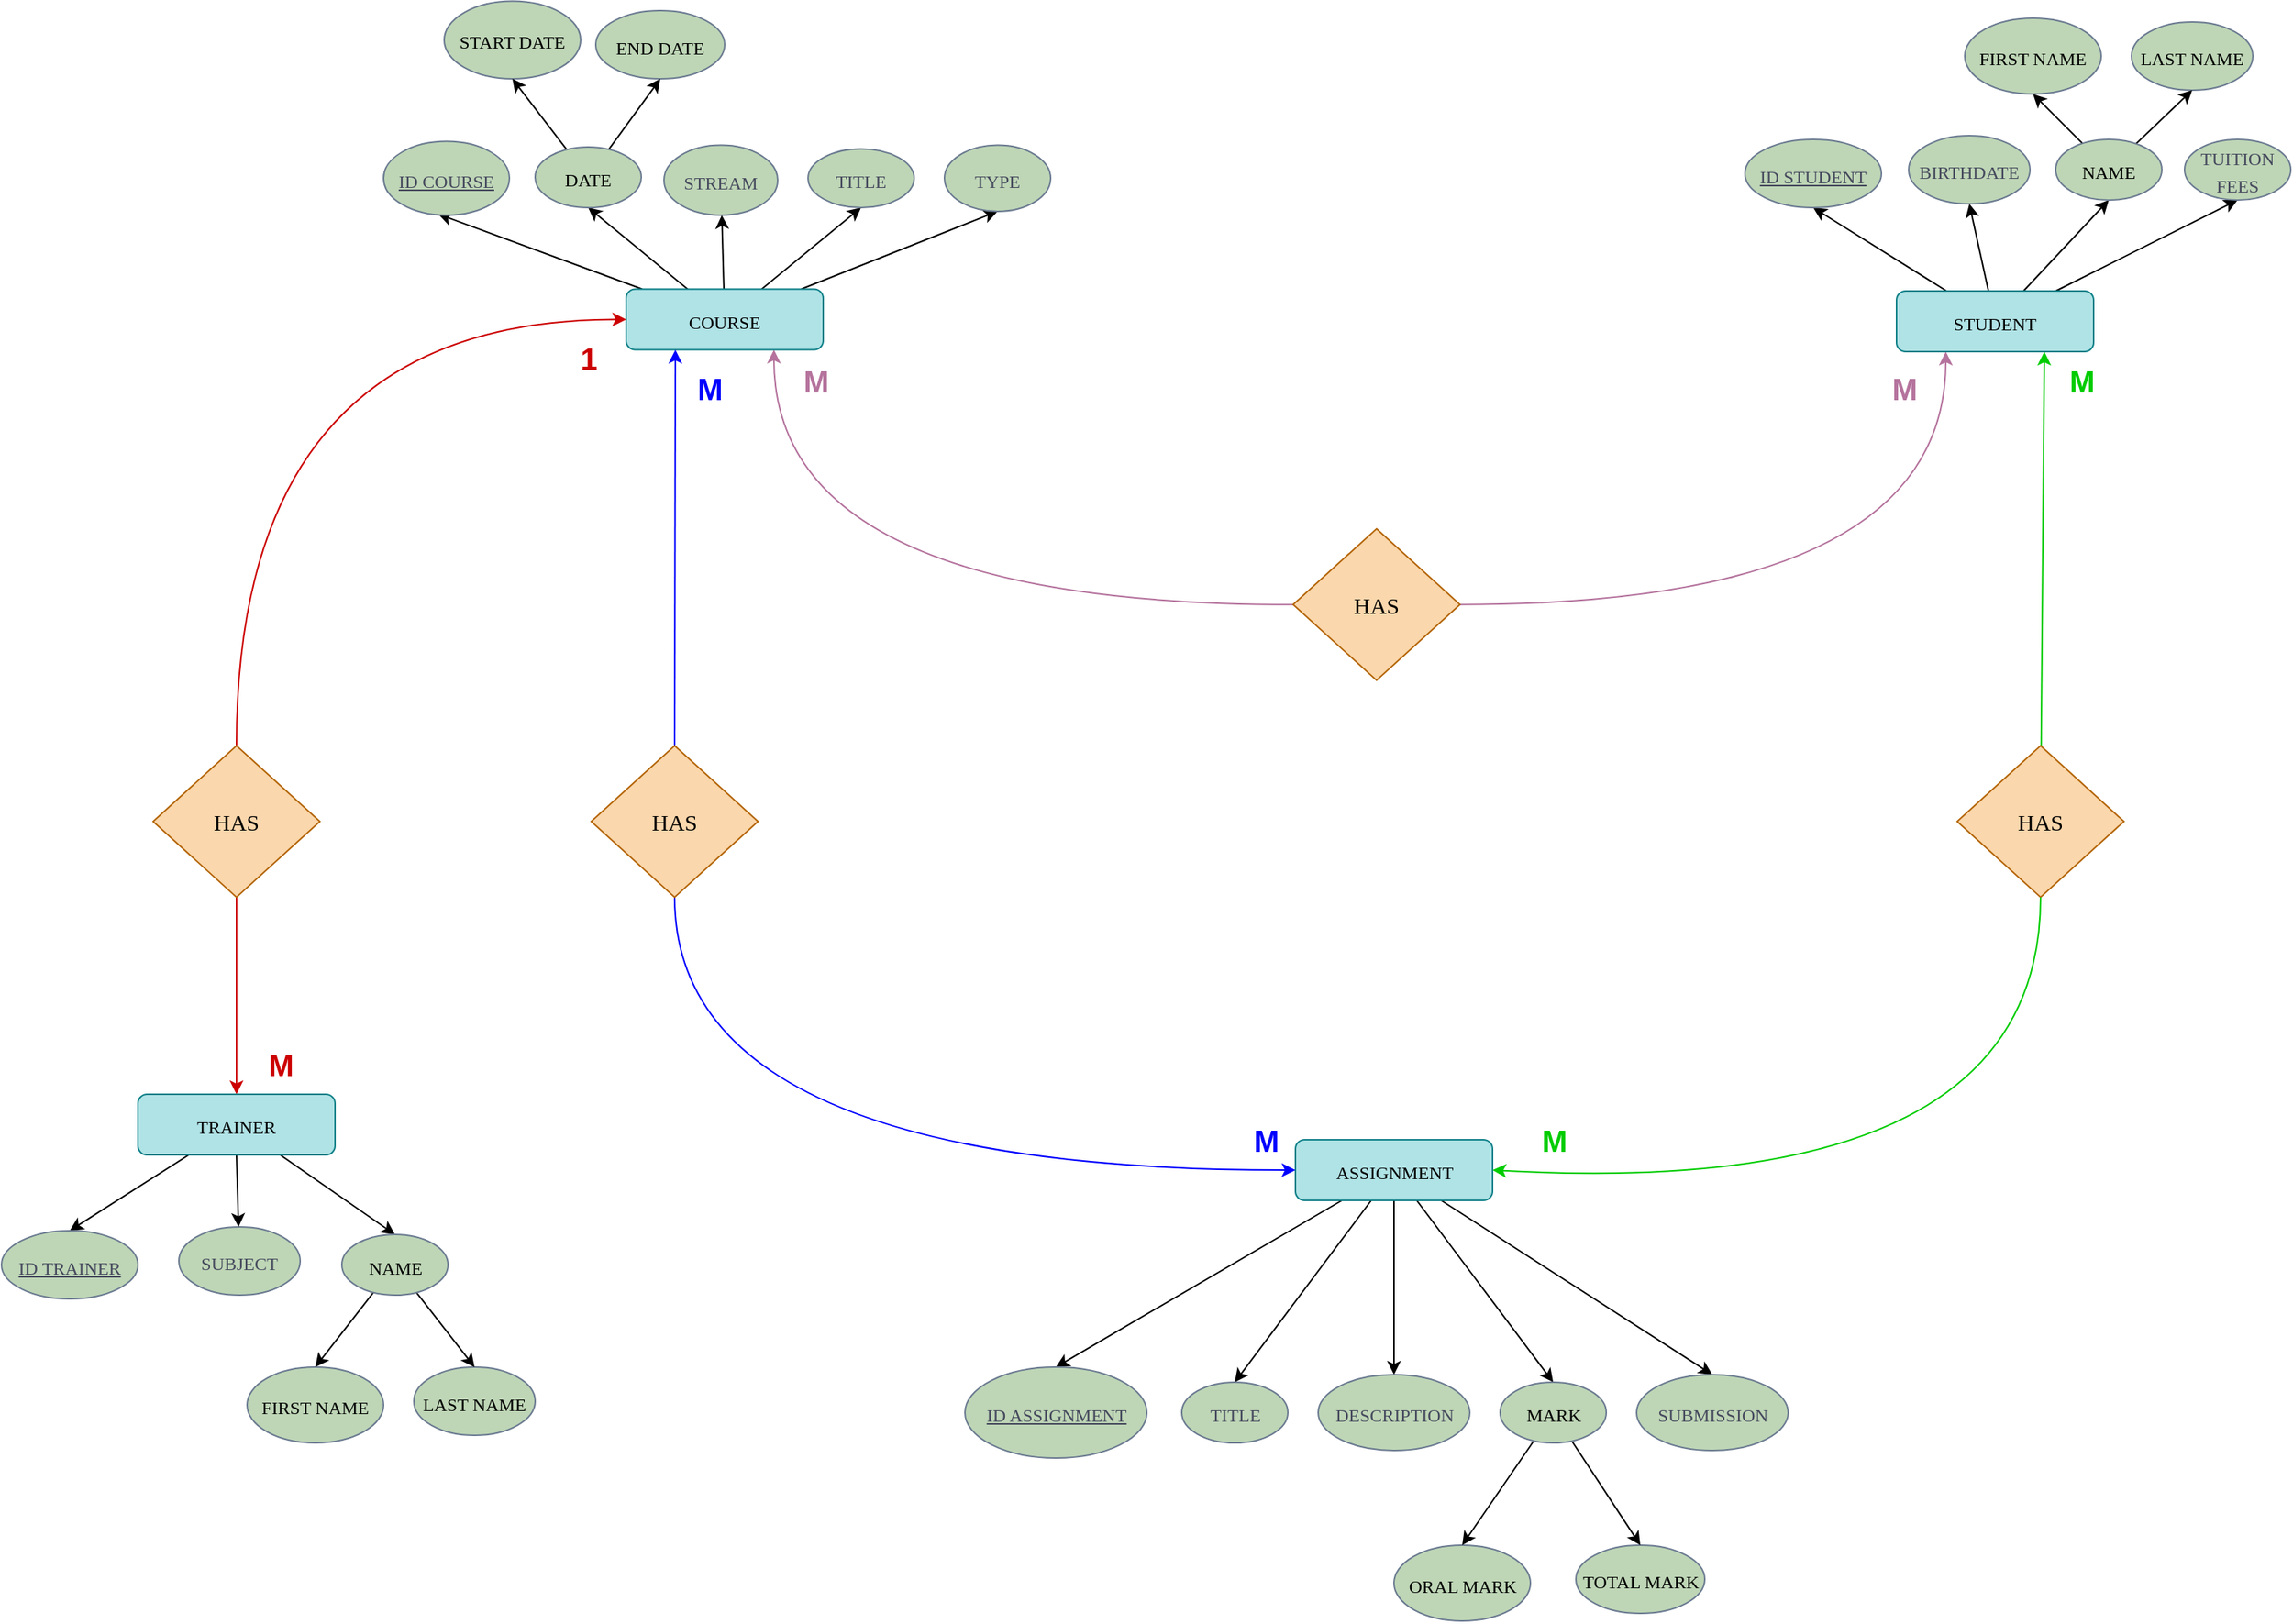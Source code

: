 <mxfile version="14.0.1" type="device" pages="2"><diagram id="zxT5i-HUw8AnI6w80MqT" name="E-R_Private_School"><mxGraphModel dx="2698" dy="689" grid="1" gridSize="10" guides="1" tooltips="1" connect="1" arrows="1" fold="1" page="1" pageScale="1" pageWidth="827" pageHeight="1169" math="0" shadow="0"><root><mxCell id="2si3Gb9Vut72_GcYUEPZ-0"/><mxCell id="2si3Gb9Vut72_GcYUEPZ-1" parent="2si3Gb9Vut72_GcYUEPZ-0"/><mxCell id="2si3Gb9Vut72_GcYUEPZ-2" value="&lt;font style=&quot;font-size: 12px&quot;&gt;SUBJECT&lt;/font&gt;" style="ellipse;whiteSpace=wrap;html=1;shadow=0;glass=0;strokeColor=#6B7B91;fillColor=#BED6B6;gradientColor=none;fontFamily=Verdana;fontSize=15;fontColor=#46495D;" parent="2si3Gb9Vut72_GcYUEPZ-1" vertex="1"><mxGeometry x="-685" y="877.5" width="80" height="45" as="geometry"/></mxCell><mxCell id="2si3Gb9Vut72_GcYUEPZ-3" value="&lt;font style=&quot;font-size: 20px&quot; color=&quot;#b5739d&quot;&gt;&lt;b&gt;M&lt;/b&gt;&lt;/font&gt;" style="text;html=1;align=center;verticalAlign=middle;resizable=0;points=[];autosize=1;" parent="2si3Gb9Vut72_GcYUEPZ-1" vertex="1"><mxGeometry x="-280" y="308.75" width="30" height="20" as="geometry"/></mxCell><mxCell id="2si3Gb9Vut72_GcYUEPZ-4" value="&lt;font style=&quot;font-size: 20px&quot; color=&quot;#cc0000&quot;&gt;&lt;b&gt;1&lt;/b&gt;&lt;/font&gt;" style="text;html=1;align=center;verticalAlign=middle;resizable=0;points=[];autosize=1;" parent="2si3Gb9Vut72_GcYUEPZ-1" vertex="1"><mxGeometry x="-430" y="293.75" width="30" height="20" as="geometry"/></mxCell><mxCell id="2si3Gb9Vut72_GcYUEPZ-5" value="&lt;font style=&quot;font-size: 20px&quot; color=&quot;#cc0000&quot;&gt;&lt;b&gt;M&lt;/b&gt;&lt;/font&gt;" style="text;html=1;align=center;verticalAlign=middle;resizable=0;points=[];autosize=1;" parent="2si3Gb9Vut72_GcYUEPZ-1" vertex="1"><mxGeometry x="-633" y="760" width="30" height="20" as="geometry"/></mxCell><mxCell id="2si3Gb9Vut72_GcYUEPZ-6" style="edgeStyle=none;rounded=0;orthogonalLoop=1;jettySize=auto;html=1;entryX=0.5;entryY=0;entryDx=0;entryDy=0;" parent="2si3Gb9Vut72_GcYUEPZ-1" source="2si3Gb9Vut72_GcYUEPZ-11" target="2si3Gb9Vut72_GcYUEPZ-54" edge="1"><mxGeometry relative="1" as="geometry"/></mxCell><mxCell id="2si3Gb9Vut72_GcYUEPZ-7" style="edgeStyle=none;rounded=0;orthogonalLoop=1;jettySize=auto;html=1;entryX=0.5;entryY=0;entryDx=0;entryDy=0;" parent="2si3Gb9Vut72_GcYUEPZ-1" source="2si3Gb9Vut72_GcYUEPZ-11" target="2si3Gb9Vut72_GcYUEPZ-55" edge="1"><mxGeometry relative="1" as="geometry"/></mxCell><mxCell id="2si3Gb9Vut72_GcYUEPZ-8" style="edgeStyle=none;rounded=0;orthogonalLoop=1;jettySize=auto;html=1;" parent="2si3Gb9Vut72_GcYUEPZ-1" source="2si3Gb9Vut72_GcYUEPZ-11" target="2si3Gb9Vut72_GcYUEPZ-56" edge="1"><mxGeometry relative="1" as="geometry"/></mxCell><mxCell id="2si3Gb9Vut72_GcYUEPZ-9" style="edgeStyle=none;rounded=0;orthogonalLoop=1;jettySize=auto;html=1;entryX=0.5;entryY=0;entryDx=0;entryDy=0;" parent="2si3Gb9Vut72_GcYUEPZ-1" source="2si3Gb9Vut72_GcYUEPZ-11" target="2si3Gb9Vut72_GcYUEPZ-53" edge="1"><mxGeometry relative="1" as="geometry"/></mxCell><mxCell id="2si3Gb9Vut72_GcYUEPZ-10" style="edgeStyle=none;rounded=0;orthogonalLoop=1;jettySize=auto;html=1;entryX=0.5;entryY=0;entryDx=0;entryDy=0;" parent="2si3Gb9Vut72_GcYUEPZ-1" source="2si3Gb9Vut72_GcYUEPZ-11" target="2si3Gb9Vut72_GcYUEPZ-48" edge="1"><mxGeometry relative="1" as="geometry"/></mxCell><mxCell id="2si3Gb9Vut72_GcYUEPZ-11" value="&lt;font style=&quot;font-size: 12px&quot;&gt;ASSIGNMENT&lt;/font&gt;" style="rounded=1;whiteSpace=wrap;html=1;shadow=0;glass=0;strokeColor=#0e8088;fillColor=#b0e3e6;fontFamily=Verdana;fontSize=15;" parent="2si3Gb9Vut72_GcYUEPZ-1" vertex="1"><mxGeometry x="51.5" y="820" width="130" height="40" as="geometry"/></mxCell><mxCell id="2si3Gb9Vut72_GcYUEPZ-12" value="&lt;span style=&quot;color: rgb(0 , 0 , 0) ; font-size: 12px&quot;&gt;FIRST NAME&lt;/span&gt;" style="ellipse;whiteSpace=wrap;html=1;shadow=0;glass=0;strokeColor=#6B7B91;fillColor=#BED6B6;gradientColor=none;fontFamily=Verdana;fontSize=15;fontColor=#46495D;" parent="2si3Gb9Vut72_GcYUEPZ-1" vertex="1"><mxGeometry x="-640" y="970" width="90" height="50" as="geometry"/></mxCell><mxCell id="2si3Gb9Vut72_GcYUEPZ-13" style="edgeStyle=orthogonalEdgeStyle;curved=1;rounded=0;orthogonalLoop=1;jettySize=auto;html=1;entryX=0.25;entryY=1;entryDx=0;entryDy=0;strokeColor=#B5739D;fillColor=#FF3333;fontColor=#FF3333;" parent="2si3Gb9Vut72_GcYUEPZ-1" source="2si3Gb9Vut72_GcYUEPZ-16" target="2si3Gb9Vut72_GcYUEPZ-24" edge="1"><mxGeometry relative="1" as="geometry"/></mxCell><mxCell id="2si3Gb9Vut72_GcYUEPZ-14" style="edgeStyle=orthogonalEdgeStyle;curved=1;rounded=0;orthogonalLoop=1;jettySize=auto;html=1;entryX=0.75;entryY=1;entryDx=0;entryDy=0;strokeColor=#B5739D;fillColor=#FF3333;fontColor=#FF3333;" parent="2si3Gb9Vut72_GcYUEPZ-1" source="2si3Gb9Vut72_GcYUEPZ-16" target="2si3Gb9Vut72_GcYUEPZ-30" edge="1"><mxGeometry relative="1" as="geometry"/></mxCell><mxCell id="2si3Gb9Vut72_GcYUEPZ-16" value="HAS" style="rhombus;whiteSpace=wrap;html=1;shadow=0;glass=0;strokeColor=#b46504;fillColor=#fad7ac;fontFamily=Verdana;fontSize=15;" parent="2si3Gb9Vut72_GcYUEPZ-1" vertex="1"><mxGeometry x="50" y="416.87" width="110" height="100" as="geometry"/></mxCell><mxCell id="2si3Gb9Vut72_GcYUEPZ-17" style="edgeStyle=orthogonalEdgeStyle;curved=1;rounded=0;orthogonalLoop=1;jettySize=auto;html=1;entryX=0;entryY=0.5;entryDx=0;entryDy=0;strokeColor=#CC0000;fillColor=#FF3333;fontColor=#FF3333;exitX=0.5;exitY=0;exitDx=0;exitDy=0;" parent="2si3Gb9Vut72_GcYUEPZ-1" source="2si3Gb9Vut72_GcYUEPZ-19" target="2si3Gb9Vut72_GcYUEPZ-30" edge="1"><mxGeometry relative="1" as="geometry"/></mxCell><mxCell id="2si3Gb9Vut72_GcYUEPZ-18" style="edgeStyle=none;rounded=0;orthogonalLoop=1;jettySize=auto;html=1;strokeColor=#CC0000;fillColor=#FF3333;fontColor=#FF3333;" parent="2si3Gb9Vut72_GcYUEPZ-1" source="2si3Gb9Vut72_GcYUEPZ-19" target="2si3Gb9Vut72_GcYUEPZ-34" edge="1"><mxGeometry relative="1" as="geometry"/></mxCell><mxCell id="2si3Gb9Vut72_GcYUEPZ-19" value="HAS" style="rhombus;whiteSpace=wrap;html=1;shadow=0;glass=0;strokeColor=#b46504;fillColor=#fad7ac;fontFamily=Verdana;fontSize=15;" parent="2si3Gb9Vut72_GcYUEPZ-1" vertex="1"><mxGeometry x="-702" y="560" width="110" height="100" as="geometry"/></mxCell><mxCell id="2si3Gb9Vut72_GcYUEPZ-20" style="edgeStyle=none;rounded=0;orthogonalLoop=1;jettySize=auto;html=1;entryX=0.5;entryY=1;entryDx=0;entryDy=0;" parent="2si3Gb9Vut72_GcYUEPZ-1" source="2si3Gb9Vut72_GcYUEPZ-24" target="2si3Gb9Vut72_GcYUEPZ-47" edge="1"><mxGeometry relative="1" as="geometry"/></mxCell><mxCell id="2si3Gb9Vut72_GcYUEPZ-21" style="edgeStyle=none;rounded=0;orthogonalLoop=1;jettySize=auto;html=1;entryX=0.5;entryY=1;entryDx=0;entryDy=0;" parent="2si3Gb9Vut72_GcYUEPZ-1" source="2si3Gb9Vut72_GcYUEPZ-24" target="2si3Gb9Vut72_GcYUEPZ-40" edge="1"><mxGeometry relative="1" as="geometry"/></mxCell><mxCell id="2si3Gb9Vut72_GcYUEPZ-22" style="edgeStyle=none;rounded=0;orthogonalLoop=1;jettySize=auto;html=1;entryX=0.5;entryY=1;entryDx=0;entryDy=0;" parent="2si3Gb9Vut72_GcYUEPZ-1" source="2si3Gb9Vut72_GcYUEPZ-24" target="2si3Gb9Vut72_GcYUEPZ-45" edge="1"><mxGeometry relative="1" as="geometry"/></mxCell><mxCell id="2si3Gb9Vut72_GcYUEPZ-23" style="edgeStyle=none;rounded=0;orthogonalLoop=1;jettySize=auto;html=1;entryX=0.5;entryY=1;entryDx=0;entryDy=0;" parent="2si3Gb9Vut72_GcYUEPZ-1" source="2si3Gb9Vut72_GcYUEPZ-24" target="2si3Gb9Vut72_GcYUEPZ-46" edge="1"><mxGeometry relative="1" as="geometry"/></mxCell><mxCell id="2si3Gb9Vut72_GcYUEPZ-24" value="&lt;font style=&quot;font-size: 12px&quot;&gt;STUDENT&lt;/font&gt;" style="rounded=1;whiteSpace=wrap;html=1;shadow=0;glass=0;strokeColor=#0e8088;fillColor=#b0e3e6;fontFamily=Verdana;fontSize=15;" parent="2si3Gb9Vut72_GcYUEPZ-1" vertex="1"><mxGeometry x="448" y="260" width="130" height="40" as="geometry"/></mxCell><mxCell id="2si3Gb9Vut72_GcYUEPZ-25" style="edgeStyle=none;rounded=0;orthogonalLoop=1;jettySize=auto;html=1;" parent="2si3Gb9Vut72_GcYUEPZ-1" source="2si3Gb9Vut72_GcYUEPZ-30" target="2si3Gb9Vut72_GcYUEPZ-65" edge="1"><mxGeometry relative="1" as="geometry"/></mxCell><mxCell id="2si3Gb9Vut72_GcYUEPZ-26" style="edgeStyle=none;rounded=0;orthogonalLoop=1;jettySize=auto;html=1;entryX=0.5;entryY=1;entryDx=0;entryDy=0;" parent="2si3Gb9Vut72_GcYUEPZ-1" source="2si3Gb9Vut72_GcYUEPZ-30" target="2si3Gb9Vut72_GcYUEPZ-62" edge="1"><mxGeometry relative="1" as="geometry"/></mxCell><mxCell id="2si3Gb9Vut72_GcYUEPZ-27" style="edgeStyle=none;rounded=0;orthogonalLoop=1;jettySize=auto;html=1;entryX=0.5;entryY=1;entryDx=0;entryDy=0;" parent="2si3Gb9Vut72_GcYUEPZ-1" source="2si3Gb9Vut72_GcYUEPZ-30" target="2si3Gb9Vut72_GcYUEPZ-57" edge="1"><mxGeometry relative="1" as="geometry"/></mxCell><mxCell id="2si3Gb9Vut72_GcYUEPZ-28" style="edgeStyle=none;rounded=0;orthogonalLoop=1;jettySize=auto;html=1;entryX=0.5;entryY=1;entryDx=0;entryDy=0;" parent="2si3Gb9Vut72_GcYUEPZ-1" source="2si3Gb9Vut72_GcYUEPZ-30" target="2si3Gb9Vut72_GcYUEPZ-64" edge="1"><mxGeometry relative="1" as="geometry"/></mxCell><mxCell id="2si3Gb9Vut72_GcYUEPZ-29" style="edgeStyle=none;rounded=0;orthogonalLoop=1;jettySize=auto;html=1;entryX=0.434;entryY=0.985;entryDx=0;entryDy=0;entryPerimeter=0;" parent="2si3Gb9Vut72_GcYUEPZ-1" source="2si3Gb9Vut72_GcYUEPZ-30" target="2si3Gb9Vut72_GcYUEPZ-63" edge="1"><mxGeometry relative="1" as="geometry"/></mxCell><mxCell id="2si3Gb9Vut72_GcYUEPZ-30" value="&lt;font style=&quot;font-size: 12px&quot;&gt;COURSE&lt;/font&gt;" style="rounded=1;whiteSpace=wrap;html=1;shadow=0;glass=0;strokeColor=#0e8088;fillColor=#b0e3e6;fontFamily=Verdana;fontSize=15;" parent="2si3Gb9Vut72_GcYUEPZ-1" vertex="1"><mxGeometry x="-390" y="258.75" width="130" height="40" as="geometry"/></mxCell><mxCell id="2si3Gb9Vut72_GcYUEPZ-31" style="edgeStyle=none;rounded=0;orthogonalLoop=1;jettySize=auto;html=1;entryX=0.5;entryY=0;entryDx=0;entryDy=0;strokeColor=#000000;fillColor=#FF3333;fontColor=#FF3333;" parent="2si3Gb9Vut72_GcYUEPZ-1" source="2si3Gb9Vut72_GcYUEPZ-34" target="2si3Gb9Vut72_GcYUEPZ-39" edge="1"><mxGeometry relative="1" as="geometry"/></mxCell><mxCell id="2si3Gb9Vut72_GcYUEPZ-32" style="edgeStyle=none;rounded=0;orthogonalLoop=1;jettySize=auto;html=1;exitX=0.5;exitY=1;exitDx=0;exitDy=0;strokeColor=#000000;fillColor=#FF3333;fontColor=#FF3333;" parent="2si3Gb9Vut72_GcYUEPZ-1" source="2si3Gb9Vut72_GcYUEPZ-34" target="2si3Gb9Vut72_GcYUEPZ-2" edge="1"><mxGeometry relative="1" as="geometry"/></mxCell><mxCell id="2si3Gb9Vut72_GcYUEPZ-33" style="edgeStyle=none;rounded=0;orthogonalLoop=1;jettySize=auto;html=1;entryX=0.5;entryY=0;entryDx=0;entryDy=0;strokeColor=#000000;fillColor=#FF3333;fontColor=#FF3333;" parent="2si3Gb9Vut72_GcYUEPZ-1" source="2si3Gb9Vut72_GcYUEPZ-34" target="2si3Gb9Vut72_GcYUEPZ-38" edge="1"><mxGeometry relative="1" as="geometry"/></mxCell><mxCell id="2si3Gb9Vut72_GcYUEPZ-34" value="&lt;font style=&quot;font-size: 12px&quot;&gt;TRAINER&lt;/font&gt;" style="rounded=1;whiteSpace=wrap;html=1;shadow=0;glass=0;strokeColor=#0e8088;fillColor=#b0e3e6;fontFamily=Verdana;fontSize=15;" parent="2si3Gb9Vut72_GcYUEPZ-1" vertex="1"><mxGeometry x="-712" y="790" width="130" height="40" as="geometry"/></mxCell><mxCell id="2si3Gb9Vut72_GcYUEPZ-35" value="&lt;span style=&quot;color: rgb(0 , 0 , 0) ; font-size: 12px&quot;&gt;LAST NAME&lt;/span&gt;" style="ellipse;whiteSpace=wrap;html=1;shadow=0;glass=0;strokeColor=#6B7B91;fillColor=#BED6B6;gradientColor=none;fontFamily=Verdana;fontSize=15;fontColor=#46495D;" parent="2si3Gb9Vut72_GcYUEPZ-1" vertex="1"><mxGeometry x="-530" y="970" width="80" height="45" as="geometry"/></mxCell><mxCell id="2si3Gb9Vut72_GcYUEPZ-36" style="edgeStyle=none;rounded=0;orthogonalLoop=1;jettySize=auto;html=1;entryX=0.5;entryY=0;entryDx=0;entryDy=0;strokeColor=#000000;fillColor=#FF3333;fontColor=#FF3333;" parent="2si3Gb9Vut72_GcYUEPZ-1" source="2si3Gb9Vut72_GcYUEPZ-38" target="2si3Gb9Vut72_GcYUEPZ-35" edge="1"><mxGeometry relative="1" as="geometry"/></mxCell><mxCell id="2si3Gb9Vut72_GcYUEPZ-37" style="edgeStyle=none;rounded=0;orthogonalLoop=1;jettySize=auto;html=1;entryX=0.5;entryY=0;entryDx=0;entryDy=0;strokeColor=#000000;fillColor=#FF3333;fontColor=#FF3333;" parent="2si3Gb9Vut72_GcYUEPZ-1" source="2si3Gb9Vut72_GcYUEPZ-38" target="2si3Gb9Vut72_GcYUEPZ-12" edge="1"><mxGeometry relative="1" as="geometry"/></mxCell><mxCell id="2si3Gb9Vut72_GcYUEPZ-38" value="&lt;span style=&quot;color: rgb(0 , 0 , 0) ; font-size: 12px&quot;&gt;NAME&lt;/span&gt;" style="ellipse;whiteSpace=wrap;html=1;shadow=0;glass=0;strokeColor=#6B7B91;fillColor=#BED6B6;gradientColor=none;fontFamily=Verdana;fontSize=15;fontColor=#46495D;" parent="2si3Gb9Vut72_GcYUEPZ-1" vertex="1"><mxGeometry x="-577.5" y="882.5" width="70" height="40" as="geometry"/></mxCell><mxCell id="2si3Gb9Vut72_GcYUEPZ-39" value="&lt;font style=&quot;font-size: 12px&quot;&gt;&lt;u&gt;ID TRAINER&lt;/u&gt;&lt;/font&gt;" style="ellipse;whiteSpace=wrap;html=1;shadow=0;glass=0;strokeColor=#6B7B91;fillColor=#BED6B6;gradientColor=none;fontFamily=Verdana;fontSize=15;fontColor=#46495D;" parent="2si3Gb9Vut72_GcYUEPZ-1" vertex="1"><mxGeometry x="-802" y="880" width="90" height="45" as="geometry"/></mxCell><mxCell id="2si3Gb9Vut72_GcYUEPZ-40" value="&lt;font style=&quot;font-size: 12px&quot;&gt;BIRTHDATE&lt;br&gt;&lt;/font&gt;" style="ellipse;whiteSpace=wrap;html=1;shadow=0;glass=0;strokeColor=#6B7B91;fillColor=#BED6B6;gradientColor=none;fontFamily=Verdana;fontSize=15;fontColor=#46495D;" parent="2si3Gb9Vut72_GcYUEPZ-1" vertex="1"><mxGeometry x="456" y="157.5" width="80" height="45" as="geometry"/></mxCell><mxCell id="2si3Gb9Vut72_GcYUEPZ-41" value="&lt;span style=&quot;color: rgb(0 , 0 , 0) ; font-size: 12px&quot;&gt;FIRST NAME&lt;/span&gt;" style="ellipse;whiteSpace=wrap;html=1;shadow=0;glass=0;strokeColor=#6B7B91;fillColor=#BED6B6;gradientColor=none;fontFamily=Verdana;fontSize=15;fontColor=#46495D;" parent="2si3Gb9Vut72_GcYUEPZ-1" vertex="1"><mxGeometry x="493" y="80" width="90" height="50" as="geometry"/></mxCell><mxCell id="2si3Gb9Vut72_GcYUEPZ-42" value="&lt;span style=&quot;color: rgb(0 , 0 , 0) ; font-size: 12px&quot;&gt;LAST NAME&lt;/span&gt;" style="ellipse;whiteSpace=wrap;html=1;shadow=0;glass=0;strokeColor=#6B7B91;fillColor=#BED6B6;gradientColor=none;fontFamily=Verdana;fontSize=15;fontColor=#46495D;" parent="2si3Gb9Vut72_GcYUEPZ-1" vertex="1"><mxGeometry x="603" y="82.5" width="80" height="45" as="geometry"/></mxCell><mxCell id="2si3Gb9Vut72_GcYUEPZ-43" style="edgeStyle=none;rounded=0;orthogonalLoop=1;jettySize=auto;html=1;entryX=0.5;entryY=1;entryDx=0;entryDy=0;" parent="2si3Gb9Vut72_GcYUEPZ-1" source="2si3Gb9Vut72_GcYUEPZ-45" target="2si3Gb9Vut72_GcYUEPZ-41" edge="1"><mxGeometry relative="1" as="geometry"/></mxCell><mxCell id="2si3Gb9Vut72_GcYUEPZ-44" style="edgeStyle=none;rounded=0;orthogonalLoop=1;jettySize=auto;html=1;entryX=0.5;entryY=1;entryDx=0;entryDy=0;" parent="2si3Gb9Vut72_GcYUEPZ-1" source="2si3Gb9Vut72_GcYUEPZ-45" target="2si3Gb9Vut72_GcYUEPZ-42" edge="1"><mxGeometry relative="1" as="geometry"/></mxCell><mxCell id="2si3Gb9Vut72_GcYUEPZ-45" value="&lt;span style=&quot;color: rgb(0 , 0 , 0) ; font-size: 12px&quot;&gt;NAME&lt;/span&gt;" style="ellipse;whiteSpace=wrap;html=1;shadow=0;glass=0;strokeColor=#6B7B91;fillColor=#BED6B6;gradientColor=none;fontFamily=Verdana;fontSize=15;fontColor=#46495D;" parent="2si3Gb9Vut72_GcYUEPZ-1" vertex="1"><mxGeometry x="553" y="160" width="70" height="40" as="geometry"/></mxCell><mxCell id="2si3Gb9Vut72_GcYUEPZ-46" value="&lt;font style=&quot;font-size: 12px&quot;&gt;&lt;u&gt;ID STUDENT&lt;/u&gt;&lt;/font&gt;" style="ellipse;whiteSpace=wrap;html=1;shadow=0;glass=0;strokeColor=#6B7B91;fillColor=#BED6B6;gradientColor=none;fontFamily=Verdana;fontSize=15;fontColor=#46495D;" parent="2si3Gb9Vut72_GcYUEPZ-1" vertex="1"><mxGeometry x="348" y="160" width="90" height="45" as="geometry"/></mxCell><mxCell id="2si3Gb9Vut72_GcYUEPZ-47" value="&lt;font style=&quot;font-size: 12px&quot;&gt;TUITION FEES&lt;br&gt;&lt;/font&gt;" style="ellipse;whiteSpace=wrap;html=1;shadow=0;glass=0;strokeColor=#6B7B91;fillColor=#BED6B6;gradientColor=none;fontFamily=Verdana;fontSize=15;fontColor=#46495D;" parent="2si3Gb9Vut72_GcYUEPZ-1" vertex="1"><mxGeometry x="638" y="160" width="70" height="40" as="geometry"/></mxCell><mxCell id="2si3Gb9Vut72_GcYUEPZ-48" value="&lt;font style=&quot;font-size: 12px&quot;&gt;SUBMISSION&lt;br&gt;&lt;/font&gt;" style="ellipse;whiteSpace=wrap;html=1;shadow=0;glass=0;strokeColor=#6B7B91;fillColor=#BED6B6;gradientColor=none;fontFamily=Verdana;fontSize=15;fontColor=#46495D;" parent="2si3Gb9Vut72_GcYUEPZ-1" vertex="1"><mxGeometry x="276.5" y="975" width="100" height="50" as="geometry"/></mxCell><mxCell id="2si3Gb9Vut72_GcYUEPZ-49" value="&lt;span style=&quot;color: rgb(0 , 0 , 0) ; font-size: 12px&quot;&gt;ORAL MARK&lt;/span&gt;" style="ellipse;whiteSpace=wrap;html=1;shadow=0;glass=0;strokeColor=#6B7B91;fillColor=#BED6B6;gradientColor=none;fontFamily=Verdana;fontSize=15;fontColor=#46495D;" parent="2si3Gb9Vut72_GcYUEPZ-1" vertex="1"><mxGeometry x="116.5" y="1087.5" width="90" height="50" as="geometry"/></mxCell><mxCell id="2si3Gb9Vut72_GcYUEPZ-50" value="&lt;span style=&quot;color: rgb(0 , 0 , 0) ; font-size: 12px&quot;&gt;TOTAL MARK&lt;/span&gt;" style="ellipse;whiteSpace=wrap;html=1;shadow=0;glass=0;strokeColor=#6B7B91;fillColor=#BED6B6;gradientColor=none;fontFamily=Verdana;fontSize=15;fontColor=#46495D;" parent="2si3Gb9Vut72_GcYUEPZ-1" vertex="1"><mxGeometry x="236.5" y="1087.5" width="85" height="45" as="geometry"/></mxCell><mxCell id="2si3Gb9Vut72_GcYUEPZ-51" style="edgeStyle=none;rounded=0;orthogonalLoop=1;jettySize=auto;html=1;entryX=0.5;entryY=0;entryDx=0;entryDy=0;" parent="2si3Gb9Vut72_GcYUEPZ-1" source="2si3Gb9Vut72_GcYUEPZ-53" target="2si3Gb9Vut72_GcYUEPZ-49" edge="1"><mxGeometry relative="1" as="geometry"/></mxCell><mxCell id="2si3Gb9Vut72_GcYUEPZ-52" style="edgeStyle=none;rounded=0;orthogonalLoop=1;jettySize=auto;html=1;entryX=0.5;entryY=0;entryDx=0;entryDy=0;" parent="2si3Gb9Vut72_GcYUEPZ-1" source="2si3Gb9Vut72_GcYUEPZ-53" target="2si3Gb9Vut72_GcYUEPZ-50" edge="1"><mxGeometry relative="1" as="geometry"/></mxCell><mxCell id="2si3Gb9Vut72_GcYUEPZ-53" value="&lt;span style=&quot;color: rgb(0 , 0 , 0) ; font-size: 12px&quot;&gt;MARK&lt;/span&gt;" style="ellipse;whiteSpace=wrap;html=1;shadow=0;glass=0;strokeColor=#6B7B91;fillColor=#BED6B6;gradientColor=none;fontFamily=Verdana;fontSize=15;fontColor=#46495D;" parent="2si3Gb9Vut72_GcYUEPZ-1" vertex="1"><mxGeometry x="186.5" y="980" width="70" height="40" as="geometry"/></mxCell><mxCell id="2si3Gb9Vut72_GcYUEPZ-54" value="&lt;font style=&quot;font-size: 12px&quot;&gt;&lt;u&gt;ID ASSIGNMENT&lt;/u&gt;&lt;/font&gt;" style="ellipse;whiteSpace=wrap;html=1;shadow=0;glass=0;strokeColor=#6B7B91;fillColor=#BED6B6;gradientColor=none;fontFamily=Verdana;fontSize=15;fontColor=#46495D;" parent="2si3Gb9Vut72_GcYUEPZ-1" vertex="1"><mxGeometry x="-166.5" y="970" width="120" height="60" as="geometry"/></mxCell><mxCell id="2si3Gb9Vut72_GcYUEPZ-55" value="&lt;font style=&quot;font-size: 12px&quot;&gt;TITLE&lt;br&gt;&lt;/font&gt;" style="ellipse;whiteSpace=wrap;html=1;shadow=0;glass=0;strokeColor=#6B7B91;fillColor=#BED6B6;gradientColor=none;fontFamily=Verdana;fontSize=15;fontColor=#46495D;" parent="2si3Gb9Vut72_GcYUEPZ-1" vertex="1"><mxGeometry x="-23.5" y="980" width="70" height="40" as="geometry"/></mxCell><mxCell id="2si3Gb9Vut72_GcYUEPZ-56" value="&lt;font style=&quot;font-size: 12px&quot;&gt;DESCRIPTION&lt;br&gt;&lt;/font&gt;" style="ellipse;whiteSpace=wrap;html=1;shadow=0;glass=0;strokeColor=#6B7B91;fillColor=#BED6B6;gradientColor=none;fontFamily=Verdana;fontSize=15;fontColor=#46495D;" parent="2si3Gb9Vut72_GcYUEPZ-1" vertex="1"><mxGeometry x="66.5" y="975" width="100" height="50" as="geometry"/></mxCell><mxCell id="2si3Gb9Vut72_GcYUEPZ-57" value="&lt;font style=&quot;font-size: 12px&quot;&gt;TYPE&lt;br&gt;&lt;/font&gt;" style="ellipse;whiteSpace=wrap;html=1;shadow=0;glass=0;strokeColor=#6B7B91;fillColor=#BED6B6;gradientColor=none;fontFamily=Verdana;fontSize=15;fontColor=#46495D;" parent="2si3Gb9Vut72_GcYUEPZ-1" vertex="1"><mxGeometry x="-180" y="163.74" width="70" height="43.75" as="geometry"/></mxCell><mxCell id="2si3Gb9Vut72_GcYUEPZ-58" value="&lt;span style=&quot;color: rgb(0 , 0 , 0) ; font-size: 12px&quot;&gt;START DATE&lt;/span&gt;" style="ellipse;whiteSpace=wrap;html=1;shadow=0;glass=0;strokeColor=#6B7B91;fillColor=#BED6B6;gradientColor=none;fontFamily=Verdana;fontSize=15;fontColor=#46495D;" parent="2si3Gb9Vut72_GcYUEPZ-1" vertex="1"><mxGeometry x="-510" y="68.75" width="90" height="51.25" as="geometry"/></mxCell><mxCell id="2si3Gb9Vut72_GcYUEPZ-59" value="&lt;span style=&quot;color: rgb(0 , 0 , 0) ; font-size: 12px&quot;&gt;END DATE&lt;/span&gt;" style="ellipse;whiteSpace=wrap;html=1;shadow=0;glass=0;strokeColor=#6B7B91;fillColor=#BED6B6;gradientColor=none;fontFamily=Verdana;fontSize=15;fontColor=#46495D;" parent="2si3Gb9Vut72_GcYUEPZ-1" vertex="1"><mxGeometry x="-410" y="75" width="85" height="45" as="geometry"/></mxCell><mxCell id="2si3Gb9Vut72_GcYUEPZ-60" style="edgeStyle=none;rounded=0;orthogonalLoop=1;jettySize=auto;html=1;entryX=0.5;entryY=1;entryDx=0;entryDy=0;" parent="2si3Gb9Vut72_GcYUEPZ-1" source="2si3Gb9Vut72_GcYUEPZ-62" target="2si3Gb9Vut72_GcYUEPZ-59" edge="1"><mxGeometry relative="1" as="geometry"/></mxCell><mxCell id="2si3Gb9Vut72_GcYUEPZ-61" style="edgeStyle=none;rounded=0;orthogonalLoop=1;jettySize=auto;html=1;entryX=0.5;entryY=1;entryDx=0;entryDy=0;" parent="2si3Gb9Vut72_GcYUEPZ-1" source="2si3Gb9Vut72_GcYUEPZ-62" target="2si3Gb9Vut72_GcYUEPZ-58" edge="1"><mxGeometry relative="1" as="geometry"/></mxCell><mxCell id="2si3Gb9Vut72_GcYUEPZ-62" value="&lt;span style=&quot;color: rgb(0 , 0 , 0) ; font-size: 12px&quot;&gt;DATE&lt;/span&gt;" style="ellipse;whiteSpace=wrap;html=1;shadow=0;glass=0;strokeColor=#6B7B91;fillColor=#BED6B6;gradientColor=none;fontFamily=Verdana;fontSize=15;fontColor=#46495D;" parent="2si3Gb9Vut72_GcYUEPZ-1" vertex="1"><mxGeometry x="-450" y="164.99" width="70" height="40" as="geometry"/></mxCell><mxCell id="2si3Gb9Vut72_GcYUEPZ-63" value="&lt;font style=&quot;font-size: 12px&quot;&gt;&lt;u&gt;ID COURSE&lt;/u&gt;&lt;/font&gt;" style="ellipse;whiteSpace=wrap;html=1;shadow=0;glass=0;strokeColor=#6B7B91;fillColor=#BED6B6;gradientColor=none;fontFamily=Verdana;fontSize=15;fontColor=#46495D;" parent="2si3Gb9Vut72_GcYUEPZ-1" vertex="1"><mxGeometry x="-550" y="161.24" width="83" height="48.75" as="geometry"/></mxCell><mxCell id="2si3Gb9Vut72_GcYUEPZ-64" value="&lt;font style=&quot;font-size: 12px&quot;&gt;TITLE&lt;br&gt;&lt;/font&gt;" style="ellipse;whiteSpace=wrap;html=1;shadow=0;glass=0;strokeColor=#6B7B91;fillColor=#BED6B6;gradientColor=none;fontFamily=Verdana;fontSize=15;fontColor=#46495D;" parent="2si3Gb9Vut72_GcYUEPZ-1" vertex="1"><mxGeometry x="-270" y="166.24" width="70" height="38.75" as="geometry"/></mxCell><mxCell id="2si3Gb9Vut72_GcYUEPZ-65" value="&lt;font style=&quot;font-size: 12px&quot;&gt;STREAM&lt;br&gt;&lt;/font&gt;" style="ellipse;whiteSpace=wrap;html=1;shadow=0;glass=0;strokeColor=#6B7B91;fillColor=#BED6B6;gradientColor=none;fontFamily=Verdana;fontSize=15;fontColor=#46495D;" parent="2si3Gb9Vut72_GcYUEPZ-1" vertex="1"><mxGeometry x="-365" y="163.74" width="75" height="46.26" as="geometry"/></mxCell><mxCell id="2si3Gb9Vut72_GcYUEPZ-66" style="edgeStyle=orthogonalEdgeStyle;curved=1;rounded=0;orthogonalLoop=1;jettySize=auto;html=1;entryX=0;entryY=0.5;entryDx=0;entryDy=0;strokeColor=#0000FF;fillColor=#FF3333;fontColor=#FF3333;exitX=0.5;exitY=1;exitDx=0;exitDy=0;" parent="2si3Gb9Vut72_GcYUEPZ-1" source="2si3Gb9Vut72_GcYUEPZ-68" target="2si3Gb9Vut72_GcYUEPZ-11" edge="1"><mxGeometry relative="1" as="geometry"/></mxCell><mxCell id="2si3Gb9Vut72_GcYUEPZ-67" style="edgeStyle=orthogonalEdgeStyle;curved=1;rounded=0;orthogonalLoop=1;jettySize=auto;html=1;entryX=0.25;entryY=1;entryDx=0;entryDy=0;strokeColor=#0000FF;fillColor=#FF3333;fontColor=#FF3333;" parent="2si3Gb9Vut72_GcYUEPZ-1" source="2si3Gb9Vut72_GcYUEPZ-68" target="2si3Gb9Vut72_GcYUEPZ-30" edge="1"><mxGeometry relative="1" as="geometry"/></mxCell><mxCell id="2si3Gb9Vut72_GcYUEPZ-68" value="HAS" style="rhombus;whiteSpace=wrap;html=1;shadow=0;glass=0;strokeColor=#b46504;fillColor=#fad7ac;fontFamily=Verdana;fontSize=15;" parent="2si3Gb9Vut72_GcYUEPZ-1" vertex="1"><mxGeometry x="-413" y="560" width="110" height="100" as="geometry"/></mxCell><mxCell id="2si3Gb9Vut72_GcYUEPZ-69" value="&lt;font style=&quot;font-size: 20px&quot; color=&quot;#b5739d&quot;&gt;&lt;b&gt;M&lt;/b&gt;&lt;/font&gt;" style="text;html=1;align=center;verticalAlign=middle;resizable=0;points=[];autosize=1;" parent="2si3Gb9Vut72_GcYUEPZ-1" vertex="1"><mxGeometry x="438" y="313.75" width="30" height="20" as="geometry"/></mxCell><mxCell id="2si3Gb9Vut72_GcYUEPZ-70" value="&lt;font style=&quot;font-size: 20px&quot; color=&quot;#00cc00&quot;&gt;&lt;b&gt;M&lt;/b&gt;&lt;/font&gt;" style="text;html=1;align=center;verticalAlign=middle;resizable=0;points=[];autosize=1;" parent="2si3Gb9Vut72_GcYUEPZ-1" vertex="1"><mxGeometry x="206.5" y="810" width="30" height="20" as="geometry"/></mxCell><mxCell id="2si3Gb9Vut72_GcYUEPZ-71" value="&lt;font style=&quot;font-size: 20px&quot; color=&quot;#00cc00&quot;&gt;&lt;b&gt;M&lt;/b&gt;&lt;/font&gt;" style="text;html=1;align=center;verticalAlign=middle;resizable=0;points=[];autosize=1;" parent="2si3Gb9Vut72_GcYUEPZ-1" vertex="1"><mxGeometry x="555" y="308.75" width="30" height="20" as="geometry"/></mxCell><mxCell id="2si3Gb9Vut72_GcYUEPZ-72" value="&lt;font style=&quot;font-size: 20px&quot; color=&quot;#0000ff&quot;&gt;&lt;b&gt;M&lt;/b&gt;&lt;/font&gt;" style="text;html=1;align=center;verticalAlign=middle;resizable=0;points=[];autosize=1;" parent="2si3Gb9Vut72_GcYUEPZ-1" vertex="1"><mxGeometry x="16.5" y="810" width="30" height="20" as="geometry"/></mxCell><mxCell id="2si3Gb9Vut72_GcYUEPZ-76" style="edgeStyle=none;rounded=0;orthogonalLoop=1;jettySize=auto;html=1;strokeColor=#00CC00;fillColor=#FF3333;fontColor=#FF3333;entryX=0.75;entryY=1;entryDx=0;entryDy=0;" parent="2si3Gb9Vut72_GcYUEPZ-1" source="2si3Gb9Vut72_GcYUEPZ-78" target="2si3Gb9Vut72_GcYUEPZ-24" edge="1"><mxGeometry relative="1" as="geometry"/></mxCell><mxCell id="2si3Gb9Vut72_GcYUEPZ-78" value="HAS" style="rhombus;whiteSpace=wrap;html=1;shadow=0;glass=0;strokeColor=#b46504;fillColor=#fad7ac;fontFamily=Verdana;fontSize=15;" parent="2si3Gb9Vut72_GcYUEPZ-1" vertex="1"><mxGeometry x="488" y="560" width="110" height="100" as="geometry"/></mxCell><mxCell id="2si3Gb9Vut72_GcYUEPZ-79" value="" style="curved=1;endArrow=classic;html=1;strokeColor=#00CC00;fillColor=#FF3333;fontColor=#FF3333;entryX=1;entryY=0.5;entryDx=0;entryDy=0;exitX=0.5;exitY=1;exitDx=0;exitDy=0;" parent="2si3Gb9Vut72_GcYUEPZ-1" source="2si3Gb9Vut72_GcYUEPZ-78" target="2si3Gb9Vut72_GcYUEPZ-11" edge="1"><mxGeometry width="50" height="50" relative="1" as="geometry"><mxPoint x="503" y="850" as="sourcePoint"/><mxPoint x="553" y="800" as="targetPoint"/><Array as="points"><mxPoint x="543" y="860"/></Array></mxGeometry></mxCell><mxCell id="fKd8h6DHhGdSWrL4y4Tq-0" value="&lt;font style=&quot;font-size: 20px&quot; color=&quot;#0000ff&quot;&gt;&lt;b&gt;M&lt;/b&gt;&lt;/font&gt;" style="text;html=1;align=center;verticalAlign=middle;resizable=0;points=[];autosize=1;" parent="2si3Gb9Vut72_GcYUEPZ-1" vertex="1"><mxGeometry x="-350" y="313.75" width="30" height="20" as="geometry"/></mxCell></root></mxGraphModel></diagram><diagram id="FdmdY3dYz7BYe1PZc64M" name="R-D_Private_School"><mxGraphModel dx="2183" dy="803" grid="1" gridSize="10" guides="1" tooltips="1" connect="1" arrows="1" fold="1" page="1" pageScale="1" pageWidth="827" pageHeight="1169" math="0" shadow="0"><root><mxCell id="_shwI9WHrODpoXo0xmaT-0"/><mxCell id="_shwI9WHrODpoXo0xmaT-1" parent="_shwI9WHrODpoXo0xmaT-0"/><mxCell id="oGQfkPILIwCFnwhH8EGx-0" value="COURSE" style="shape=table;startSize=30;container=1;collapsible=1;childLayout=tableLayout;fixedRows=1;rowLines=0;fontStyle=1;align=center;resizeLast=1;shadow=0;fillColor=#BED6B6;fontFamily=Verdana;fontSize=15;" parent="_shwI9WHrODpoXo0xmaT-1" vertex="1"><mxGeometry x="280" y="50" width="150" height="210" as="geometry"/></mxCell><mxCell id="oGQfkPILIwCFnwhH8EGx-1" value="" style="shape=partialRectangle;collapsible=0;dropTarget=0;pointerEvents=0;fillColor=none;top=0;left=0;bottom=1;right=0;points=[[0,0.5],[1,0.5]];portConstraint=eastwest;" parent="oGQfkPILIwCFnwhH8EGx-0" vertex="1"><mxGeometry y="30" width="150" height="30" as="geometry"/></mxCell><mxCell id="oGQfkPILIwCFnwhH8EGx-2" value="PK" style="shape=partialRectangle;connectable=0;fillColor=none;top=0;left=0;bottom=0;right=0;fontStyle=0;overflow=hidden;fontSize=15;" parent="oGQfkPILIwCFnwhH8EGx-1" vertex="1"><mxGeometry width="30" height="30" as="geometry"/></mxCell><mxCell id="oGQfkPILIwCFnwhH8EGx-3" value="ID COURSE" style="shape=partialRectangle;connectable=0;fillColor=#fad7ac;top=0;left=0;bottom=0;right=0;align=left;spacingLeft=6;fontStyle=4;overflow=hidden;strokeColor=#b46504;fontSize=15;" parent="oGQfkPILIwCFnwhH8EGx-1" vertex="1"><mxGeometry x="30" width="120" height="30" as="geometry"/></mxCell><mxCell id="oGQfkPILIwCFnwhH8EGx-4" value="" style="shape=partialRectangle;collapsible=0;dropTarget=0;pointerEvents=0;fillColor=none;top=0;left=0;bottom=0;right=0;points=[[0,0.5],[1,0.5]];portConstraint=eastwest;" parent="oGQfkPILIwCFnwhH8EGx-0" vertex="1"><mxGeometry y="60" width="150" height="30" as="geometry"/></mxCell><mxCell id="oGQfkPILIwCFnwhH8EGx-5" value="" style="shape=partialRectangle;connectable=0;fillColor=none;top=0;left=0;bottom=0;right=0;editable=1;overflow=hidden;" parent="oGQfkPILIwCFnwhH8EGx-4" vertex="1"><mxGeometry width="30" height="30" as="geometry"/></mxCell><mxCell id="oGQfkPILIwCFnwhH8EGx-6" value="TITLE" style="shape=partialRectangle;connectable=0;fillColor=none;top=0;left=0;bottom=0;right=0;align=left;spacingLeft=6;overflow=hidden;fontSize=15;" parent="oGQfkPILIwCFnwhH8EGx-4" vertex="1"><mxGeometry x="30" width="120" height="30" as="geometry"/></mxCell><mxCell id="oGQfkPILIwCFnwhH8EGx-7" value="" style="shape=partialRectangle;collapsible=0;dropTarget=0;pointerEvents=0;fillColor=none;top=0;left=0;bottom=0;right=0;points=[[0,0.5],[1,0.5]];portConstraint=eastwest;" parent="oGQfkPILIwCFnwhH8EGx-0" vertex="1"><mxGeometry y="90" width="150" height="30" as="geometry"/></mxCell><mxCell id="oGQfkPILIwCFnwhH8EGx-8" value="" style="shape=partialRectangle;connectable=0;fillColor=none;top=0;left=0;bottom=0;right=0;editable=1;overflow=hidden;fontSize=15;" parent="oGQfkPILIwCFnwhH8EGx-7" vertex="1"><mxGeometry width="30" height="30" as="geometry"/></mxCell><mxCell id="oGQfkPILIwCFnwhH8EGx-9" value="STREAM" style="shape=partialRectangle;connectable=0;fillColor=none;top=0;left=0;bottom=0;right=0;align=left;spacingLeft=6;overflow=hidden;fontSize=15;" parent="oGQfkPILIwCFnwhH8EGx-7" vertex="1"><mxGeometry x="30" width="120" height="30" as="geometry"/></mxCell><mxCell id="6nVbS7R0eFlW6PUxBj2f-0" style="shape=partialRectangle;collapsible=0;dropTarget=0;pointerEvents=0;fillColor=none;top=0;left=0;bottom=0;right=0;points=[[0,0.5],[1,0.5]];portConstraint=eastwest;" parent="oGQfkPILIwCFnwhH8EGx-0" vertex="1"><mxGeometry y="120" width="150" height="30" as="geometry"/></mxCell><mxCell id="6nVbS7R0eFlW6PUxBj2f-1" style="shape=partialRectangle;connectable=0;fillColor=none;top=0;left=0;bottom=0;right=0;editable=1;overflow=hidden;fontSize=15;" parent="6nVbS7R0eFlW6PUxBj2f-0" vertex="1"><mxGeometry width="30" height="30" as="geometry"/></mxCell><mxCell id="6nVbS7R0eFlW6PUxBj2f-2" value="TYPE" style="shape=partialRectangle;connectable=0;fillColor=none;top=0;left=0;bottom=0;right=0;align=left;spacingLeft=6;overflow=hidden;fontSize=15;" parent="6nVbS7R0eFlW6PUxBj2f-0" vertex="1"><mxGeometry x="30" width="120" height="30" as="geometry"/></mxCell><mxCell id="oGQfkPILIwCFnwhH8EGx-10" value="" style="shape=partialRectangle;collapsible=0;dropTarget=0;pointerEvents=0;fillColor=none;top=0;left=0;bottom=0;right=0;points=[[0,0.5],[1,0.5]];portConstraint=eastwest;" parent="oGQfkPILIwCFnwhH8EGx-0" vertex="1"><mxGeometry y="150" width="150" height="30" as="geometry"/></mxCell><mxCell id="oGQfkPILIwCFnwhH8EGx-11" value="" style="shape=partialRectangle;connectable=0;fillColor=none;top=0;left=0;bottom=0;right=0;editable=1;overflow=hidden;fontSize=15;" parent="oGQfkPILIwCFnwhH8EGx-10" vertex="1"><mxGeometry width="30" height="30" as="geometry"/></mxCell><mxCell id="oGQfkPILIwCFnwhH8EGx-12" value="START DATE" style="shape=partialRectangle;connectable=0;fillColor=none;top=0;left=0;bottom=0;right=0;align=left;spacingLeft=6;overflow=hidden;fontSize=15;" parent="oGQfkPILIwCFnwhH8EGx-10" vertex="1"><mxGeometry x="30" width="120" height="30" as="geometry"/></mxCell><mxCell id="oGQfkPILIwCFnwhH8EGx-13" style="shape=partialRectangle;collapsible=0;dropTarget=0;pointerEvents=0;fillColor=none;top=0;left=0;bottom=0;right=0;points=[[0,0.5],[1,0.5]];portConstraint=eastwest;" parent="oGQfkPILIwCFnwhH8EGx-0" vertex="1"><mxGeometry y="180" width="150" height="30" as="geometry"/></mxCell><mxCell id="oGQfkPILIwCFnwhH8EGx-14" style="shape=partialRectangle;connectable=0;fillColor=none;top=0;left=0;bottom=0;right=0;editable=1;overflow=hidden;fontSize=15;" parent="oGQfkPILIwCFnwhH8EGx-13" vertex="1"><mxGeometry width="30" height="30" as="geometry"/></mxCell><mxCell id="oGQfkPILIwCFnwhH8EGx-15" value="END DATE" style="shape=partialRectangle;connectable=0;fillColor=none;top=0;left=0;bottom=0;right=0;align=left;spacingLeft=6;overflow=hidden;fontSize=15;" parent="oGQfkPILIwCFnwhH8EGx-13" vertex="1"><mxGeometry x="30" width="120" height="30" as="geometry"/></mxCell><mxCell id="AzyxjPnpSGm7hZ-HoFOy-0" value="ENROLLED STUD" style="shape=table;startSize=30;container=1;collapsible=1;childLayout=tableLayout;fixedRows=1;rowLines=0;fontStyle=1;align=center;resizeLast=1;shadow=0;fillColor=#BED6B6;fontFamily=Verdana;fontSize=15;" parent="_shwI9WHrODpoXo0xmaT-1" vertex="1"><mxGeometry x="10" y="365" width="180" height="90" as="geometry"/></mxCell><mxCell id="AzyxjPnpSGm7hZ-HoFOy-1" value="" style="shape=partialRectangle;collapsible=0;dropTarget=0;pointerEvents=0;fillColor=none;top=0;left=0;bottom=0;right=0;points=[[0,0.5],[1,0.5]];portConstraint=eastwest;" parent="AzyxjPnpSGm7hZ-HoFOy-0" vertex="1"><mxGeometry y="30" width="180" height="30" as="geometry"/></mxCell><mxCell id="AzyxjPnpSGm7hZ-HoFOy-2" value="PK,FK1" style="shape=partialRectangle;connectable=0;fillColor=none;top=0;left=0;bottom=0;right=0;fontStyle=0;overflow=hidden;fontSize=15;fontFamily=Verdana;" parent="AzyxjPnpSGm7hZ-HoFOy-1" vertex="1"><mxGeometry width="60" height="30" as="geometry"/></mxCell><mxCell id="AzyxjPnpSGm7hZ-HoFOy-3" value="ID COURSE" style="shape=partialRectangle;connectable=0;fillColor=#fad7ac;top=0;left=0;bottom=0;right=0;align=left;spacingLeft=6;fontStyle=4;overflow=hidden;fontSize=15;strokeColor=#b46504;fontFamily=Verdana;" parent="AzyxjPnpSGm7hZ-HoFOy-1" vertex="1"><mxGeometry x="60" width="120" height="30" as="geometry"/></mxCell><mxCell id="6nVbS7R0eFlW6PUxBj2f-70" style="edgeStyle=none;rounded=0;orthogonalLoop=1;jettySize=auto;html=1;fontSize=15;" parent="AzyxjPnpSGm7hZ-HoFOy-0" source="AzyxjPnpSGm7hZ-HoFOy-4" target="AzyxjPnpSGm7hZ-HoFOy-1" edge="1"><mxGeometry relative="1" as="geometry"/></mxCell><mxCell id="AzyxjPnpSGm7hZ-HoFOy-4" value="" style="shape=partialRectangle;collapsible=0;dropTarget=0;pointerEvents=0;fillColor=none;top=0;left=0;bottom=1;right=0;points=[[0,0.5],[1,0.5]];portConstraint=eastwest;" parent="AzyxjPnpSGm7hZ-HoFOy-0" vertex="1"><mxGeometry y="60" width="180" height="30" as="geometry"/></mxCell><mxCell id="AzyxjPnpSGm7hZ-HoFOy-5" value="PK,FK2" style="shape=partialRectangle;connectable=0;fillColor=none;top=0;left=0;bottom=0;right=0;fontStyle=0;overflow=hidden;fontSize=15;fontFamily=Verdana;" parent="AzyxjPnpSGm7hZ-HoFOy-4" vertex="1"><mxGeometry width="60" height="30" as="geometry"/></mxCell><mxCell id="AzyxjPnpSGm7hZ-HoFOy-6" value="ID STUDENT" style="shape=partialRectangle;connectable=0;fillColor=#fad7ac;top=0;left=0;bottom=0;right=0;align=left;spacingLeft=6;fontStyle=4;overflow=hidden;fontSize=15;strokeColor=#b46504;fontFamily=Verdana;" parent="AzyxjPnpSGm7hZ-HoFOy-4" vertex="1"><mxGeometry x="60" width="120" height="30" as="geometry"/></mxCell><mxCell id="6nVbS7R0eFlW6PUxBj2f-3" value="TRAINER" style="shape=table;startSize=30;container=1;collapsible=1;childLayout=tableLayout;fixedRows=1;rowLines=0;fontStyle=1;align=center;resizeLast=1;shadow=0;fillColor=#BED6B6;fontFamily=Verdana;fontSize=15;" parent="_shwI9WHrODpoXo0xmaT-1" vertex="1"><mxGeometry x="10" y="60" width="140" height="180" as="geometry"/></mxCell><mxCell id="6nVbS7R0eFlW6PUxBj2f-4" value="" style="shape=partialRectangle;collapsible=0;dropTarget=0;pointerEvents=0;fillColor=none;top=0;left=0;bottom=1;right=0;points=[[0,0.5],[1,0.5]];portConstraint=eastwest;" parent="6nVbS7R0eFlW6PUxBj2f-3" vertex="1"><mxGeometry y="30" width="140" height="30" as="geometry"/></mxCell><mxCell id="6nVbS7R0eFlW6PUxBj2f-5" value="PK" style="shape=partialRectangle;connectable=0;fillColor=none;top=0;left=0;bottom=0;right=0;fontStyle=0;overflow=hidden;fontSize=15;" parent="6nVbS7R0eFlW6PUxBj2f-4" vertex="1"><mxGeometry width="30" height="30" as="geometry"/></mxCell><mxCell id="6nVbS7R0eFlW6PUxBj2f-6" value="ID TRAINER" style="shape=partialRectangle;connectable=0;fillColor=#fad7ac;top=0;left=0;bottom=0;right=0;align=left;spacingLeft=6;fontStyle=4;overflow=hidden;strokeColor=#b46504;fontSize=15;" parent="6nVbS7R0eFlW6PUxBj2f-4" vertex="1"><mxGeometry x="30" width="110" height="30" as="geometry"/></mxCell><mxCell id="6nVbS7R0eFlW6PUxBj2f-7" value="" style="shape=partialRectangle;collapsible=0;dropTarget=0;pointerEvents=0;fillColor=none;top=0;left=0;bottom=0;right=0;points=[[0,0.5],[1,0.5]];portConstraint=eastwest;" parent="6nVbS7R0eFlW6PUxBj2f-3" vertex="1"><mxGeometry y="60" width="140" height="30" as="geometry"/></mxCell><mxCell id="6nVbS7R0eFlW6PUxBj2f-8" value="FK" style="shape=partialRectangle;connectable=0;fillColor=none;top=0;left=0;bottom=0;right=0;editable=1;overflow=hidden;fontSize=15;" parent="6nVbS7R0eFlW6PUxBj2f-7" vertex="1"><mxGeometry width="30" height="30" as="geometry"/></mxCell><mxCell id="6nVbS7R0eFlW6PUxBj2f-9" value="ID COURSE" style="shape=partialRectangle;connectable=0;fillColor=none;top=0;left=0;bottom=0;right=0;align=left;spacingLeft=6;overflow=hidden;fontSize=15;" parent="6nVbS7R0eFlW6PUxBj2f-7" vertex="1"><mxGeometry x="30" width="110" height="30" as="geometry"/></mxCell><mxCell id="6nVbS7R0eFlW6PUxBj2f-61" style="shape=partialRectangle;collapsible=0;dropTarget=0;pointerEvents=0;fillColor=none;top=0;left=0;bottom=0;right=0;points=[[0,0.5],[1,0.5]];portConstraint=eastwest;" parent="6nVbS7R0eFlW6PUxBj2f-3" vertex="1"><mxGeometry y="90" width="140" height="30" as="geometry"/></mxCell><mxCell id="6nVbS7R0eFlW6PUxBj2f-62" style="shape=partialRectangle;connectable=0;fillColor=none;top=0;left=0;bottom=0;right=0;editable=1;overflow=hidden;" parent="6nVbS7R0eFlW6PUxBj2f-61" vertex="1"><mxGeometry width="30" height="30" as="geometry"/></mxCell><mxCell id="6nVbS7R0eFlW6PUxBj2f-63" value="SUBJECT" style="shape=partialRectangle;connectable=0;fillColor=none;top=0;left=0;bottom=0;right=0;align=left;spacingLeft=6;overflow=hidden;fontSize=15;" parent="6nVbS7R0eFlW6PUxBj2f-61" vertex="1"><mxGeometry x="30" width="110" height="30" as="geometry"/></mxCell><mxCell id="6nVbS7R0eFlW6PUxBj2f-10" value="" style="shape=partialRectangle;collapsible=0;dropTarget=0;pointerEvents=0;fillColor=none;top=0;left=0;bottom=0;right=0;points=[[0,0.5],[1,0.5]];portConstraint=eastwest;" parent="6nVbS7R0eFlW6PUxBj2f-3" vertex="1"><mxGeometry y="120" width="140" height="30" as="geometry"/></mxCell><mxCell id="6nVbS7R0eFlW6PUxBj2f-11" value="" style="shape=partialRectangle;connectable=0;fillColor=none;top=0;left=0;bottom=0;right=0;editable=1;overflow=hidden;fontSize=15;" parent="6nVbS7R0eFlW6PUxBj2f-10" vertex="1"><mxGeometry width="30" height="30" as="geometry"/></mxCell><mxCell id="6nVbS7R0eFlW6PUxBj2f-12" value="FIRST NAME" style="shape=partialRectangle;connectable=0;fillColor=none;top=0;left=0;bottom=0;right=0;align=left;spacingLeft=6;overflow=hidden;fontSize=15;" parent="6nVbS7R0eFlW6PUxBj2f-10" vertex="1"><mxGeometry x="30" width="110" height="30" as="geometry"/></mxCell><mxCell id="6nVbS7R0eFlW6PUxBj2f-13" style="shape=partialRectangle;collapsible=0;dropTarget=0;pointerEvents=0;fillColor=none;top=0;left=0;bottom=0;right=0;points=[[0,0.5],[1,0.5]];portConstraint=eastwest;" parent="6nVbS7R0eFlW6PUxBj2f-3" vertex="1"><mxGeometry y="150" width="140" height="30" as="geometry"/></mxCell><mxCell id="6nVbS7R0eFlW6PUxBj2f-14" style="shape=partialRectangle;connectable=0;fillColor=none;top=0;left=0;bottom=0;right=0;editable=1;overflow=hidden;fontSize=15;" parent="6nVbS7R0eFlW6PUxBj2f-13" vertex="1"><mxGeometry width="30" height="30" as="geometry"/></mxCell><mxCell id="6nVbS7R0eFlW6PUxBj2f-15" value="LAST NAME" style="shape=partialRectangle;connectable=0;fillColor=none;top=0;left=0;bottom=0;right=0;align=left;spacingLeft=6;overflow=hidden;fontSize=15;" parent="6nVbS7R0eFlW6PUxBj2f-13" vertex="1"><mxGeometry x="30" width="110" height="30" as="geometry"/></mxCell><mxCell id="6nVbS7R0eFlW6PUxBj2f-23" value="STUDENT" style="shape=table;startSize=30;container=1;collapsible=1;childLayout=tableLayout;fixedRows=1;rowLines=0;fontStyle=1;align=center;resizeLast=1;shadow=0;fillColor=#BED6B6;fontFamily=Verdana;fontSize=15;" parent="_shwI9WHrODpoXo0xmaT-1" vertex="1"><mxGeometry x="250" y="555" width="160" height="180" as="geometry"/></mxCell><mxCell id="6nVbS7R0eFlW6PUxBj2f-24" value="" style="shape=partialRectangle;collapsible=0;dropTarget=0;pointerEvents=0;fillColor=none;top=0;left=0;bottom=1;right=0;points=[[0,0.5],[1,0.5]];portConstraint=eastwest;" parent="6nVbS7R0eFlW6PUxBj2f-23" vertex="1"><mxGeometry y="30" width="160" height="30" as="geometry"/></mxCell><mxCell id="6nVbS7R0eFlW6PUxBj2f-25" value="PK" style="shape=partialRectangle;connectable=0;fillColor=none;top=0;left=0;bottom=0;right=0;fontStyle=0;overflow=hidden;fontSize=15;" parent="6nVbS7R0eFlW6PUxBj2f-24" vertex="1"><mxGeometry width="30" height="30" as="geometry"/></mxCell><mxCell id="6nVbS7R0eFlW6PUxBj2f-26" value="ID STUDENT" style="shape=partialRectangle;connectable=0;fillColor=#fad7ac;top=0;left=0;bottom=0;right=0;align=left;spacingLeft=6;fontStyle=4;overflow=hidden;strokeColor=#b46504;fontSize=15;" parent="6nVbS7R0eFlW6PUxBj2f-24" vertex="1"><mxGeometry x="30" width="130" height="30" as="geometry"/></mxCell><mxCell id="6nVbS7R0eFlW6PUxBj2f-27" value="" style="shape=partialRectangle;collapsible=0;dropTarget=0;pointerEvents=0;fillColor=none;top=0;left=0;bottom=0;right=0;points=[[0,0.5],[1,0.5]];portConstraint=eastwest;" parent="6nVbS7R0eFlW6PUxBj2f-23" vertex="1"><mxGeometry y="60" width="160" height="30" as="geometry"/></mxCell><mxCell id="6nVbS7R0eFlW6PUxBj2f-28" value="" style="shape=partialRectangle;connectable=0;fillColor=none;top=0;left=0;bottom=0;right=0;editable=1;overflow=hidden;" parent="6nVbS7R0eFlW6PUxBj2f-27" vertex="1"><mxGeometry width="30" height="30" as="geometry"/></mxCell><mxCell id="6nVbS7R0eFlW6PUxBj2f-29" value="BIRTHDATE" style="shape=partialRectangle;connectable=0;fillColor=none;top=0;left=0;bottom=0;right=0;align=left;spacingLeft=6;overflow=hidden;fontSize=15;" parent="6nVbS7R0eFlW6PUxBj2f-27" vertex="1"><mxGeometry x="30" width="130" height="30" as="geometry"/></mxCell><mxCell id="6nVbS7R0eFlW6PUxBj2f-30" value="" style="shape=partialRectangle;collapsible=0;dropTarget=0;pointerEvents=0;fillColor=none;top=0;left=0;bottom=0;right=0;points=[[0,0.5],[1,0.5]];portConstraint=eastwest;" parent="6nVbS7R0eFlW6PUxBj2f-23" vertex="1"><mxGeometry y="90" width="160" height="30" as="geometry"/></mxCell><mxCell id="6nVbS7R0eFlW6PUxBj2f-31" value="" style="shape=partialRectangle;connectable=0;fillColor=none;top=0;left=0;bottom=0;right=0;editable=1;overflow=hidden;fontSize=15;" parent="6nVbS7R0eFlW6PUxBj2f-30" vertex="1"><mxGeometry width="30" height="30" as="geometry"/></mxCell><mxCell id="6nVbS7R0eFlW6PUxBj2f-32" value="FIRST NAME" style="shape=partialRectangle;connectable=0;fillColor=none;top=0;left=0;bottom=0;right=0;align=left;spacingLeft=6;overflow=hidden;fontSize=15;" parent="6nVbS7R0eFlW6PUxBj2f-30" vertex="1"><mxGeometry x="30" width="130" height="30" as="geometry"/></mxCell><mxCell id="6nVbS7R0eFlW6PUxBj2f-33" style="shape=partialRectangle;collapsible=0;dropTarget=0;pointerEvents=0;fillColor=none;top=0;left=0;bottom=0;right=0;points=[[0,0.5],[1,0.5]];portConstraint=eastwest;" parent="6nVbS7R0eFlW6PUxBj2f-23" vertex="1"><mxGeometry y="120" width="160" height="30" as="geometry"/></mxCell><mxCell id="6nVbS7R0eFlW6PUxBj2f-34" style="shape=partialRectangle;connectable=0;fillColor=none;top=0;left=0;bottom=0;right=0;editable=1;overflow=hidden;fontSize=15;" parent="6nVbS7R0eFlW6PUxBj2f-33" vertex="1"><mxGeometry width="30" height="30" as="geometry"/></mxCell><mxCell id="6nVbS7R0eFlW6PUxBj2f-35" value="LAST NAME" style="shape=partialRectangle;connectable=0;fillColor=none;top=0;left=0;bottom=0;right=0;align=left;spacingLeft=6;overflow=hidden;fontSize=15;" parent="6nVbS7R0eFlW6PUxBj2f-33" vertex="1"><mxGeometry x="30" width="130" height="30" as="geometry"/></mxCell><mxCell id="6nVbS7R0eFlW6PUxBj2f-36" value="" style="shape=partialRectangle;collapsible=0;dropTarget=0;pointerEvents=0;fillColor=none;top=0;left=0;bottom=0;right=0;points=[[0,0.5],[1,0.5]];portConstraint=eastwest;" parent="6nVbS7R0eFlW6PUxBj2f-23" vertex="1"><mxGeometry y="150" width="160" height="30" as="geometry"/></mxCell><mxCell id="6nVbS7R0eFlW6PUxBj2f-37" value="" style="shape=partialRectangle;connectable=0;fillColor=none;top=0;left=0;bottom=0;right=0;editable=1;overflow=hidden;fontSize=15;" parent="6nVbS7R0eFlW6PUxBj2f-36" vertex="1"><mxGeometry width="30" height="30" as="geometry"/></mxCell><mxCell id="6nVbS7R0eFlW6PUxBj2f-38" value="TUITION FEES" style="shape=partialRectangle;connectable=0;fillColor=none;top=0;left=0;bottom=0;right=0;align=left;spacingLeft=6;overflow=hidden;fontSize=15;" parent="6nVbS7R0eFlW6PUxBj2f-36" vertex="1"><mxGeometry x="30" width="130" height="30" as="geometry"/></mxCell><mxCell id="6nVbS7R0eFlW6PUxBj2f-42" value="ASSIGNMENT" style="shape=table;startSize=30;container=1;collapsible=1;childLayout=tableLayout;fixedRows=1;rowLines=0;fontStyle=1;align=center;resizeLast=1;shadow=0;fillColor=#BED6B6;fontFamily=Verdana;fontSize=15;" parent="_shwI9WHrODpoXo0xmaT-1" vertex="1"><mxGeometry x="600" y="330" width="180" height="210.0" as="geometry"/></mxCell><mxCell id="6nVbS7R0eFlW6PUxBj2f-43" value="" style="shape=partialRectangle;collapsible=0;dropTarget=0;pointerEvents=0;fillColor=none;top=0;left=0;bottom=1;right=0;points=[[0,0.5],[1,0.5]];portConstraint=eastwest;" parent="6nVbS7R0eFlW6PUxBj2f-42" vertex="1"><mxGeometry y="30" width="180" height="30" as="geometry"/></mxCell><mxCell id="6nVbS7R0eFlW6PUxBj2f-44" value="PK" style="shape=partialRectangle;connectable=0;fillColor=none;top=0;left=0;bottom=0;right=0;fontStyle=0;overflow=hidden;fontSize=15;" parent="6nVbS7R0eFlW6PUxBj2f-43" vertex="1"><mxGeometry width="30" height="30" as="geometry"/></mxCell><mxCell id="6nVbS7R0eFlW6PUxBj2f-45" value="ID ASSIGNMENT" style="shape=partialRectangle;connectable=0;fillColor=#fad7ac;top=0;left=0;bottom=0;right=0;align=left;spacingLeft=6;fontStyle=4;overflow=hidden;strokeColor=#b46504;fontSize=15;" parent="6nVbS7R0eFlW6PUxBj2f-43" vertex="1"><mxGeometry x="30" width="150" height="30" as="geometry"/></mxCell><mxCell id="6nVbS7R0eFlW6PUxBj2f-65" style="shape=partialRectangle;collapsible=0;dropTarget=0;pointerEvents=0;fillColor=none;top=0;left=0;bottom=0;right=0;points=[[0,0.5],[1,0.5]];portConstraint=eastwest;" parent="6nVbS7R0eFlW6PUxBj2f-42" vertex="1"><mxGeometry y="60" width="180" height="30" as="geometry"/></mxCell><mxCell id="6nVbS7R0eFlW6PUxBj2f-66" style="shape=partialRectangle;connectable=0;fillColor=none;top=0;left=0;bottom=0;right=0;editable=1;overflow=hidden;" parent="6nVbS7R0eFlW6PUxBj2f-65" vertex="1"><mxGeometry width="30" height="30" as="geometry"/></mxCell><mxCell id="6nVbS7R0eFlW6PUxBj2f-67" value="TITLE" style="shape=partialRectangle;connectable=0;fillColor=none;top=0;left=0;bottom=0;right=0;align=left;spacingLeft=6;overflow=hidden;fontSize=15;" parent="6nVbS7R0eFlW6PUxBj2f-65" vertex="1"><mxGeometry x="30" width="150" height="30" as="geometry"/></mxCell><mxCell id="6nVbS7R0eFlW6PUxBj2f-49" value="" style="shape=partialRectangle;collapsible=0;dropTarget=0;pointerEvents=0;fillColor=none;top=0;left=0;bottom=0;right=0;points=[[0,0.5],[1,0.5]];portConstraint=eastwest;" parent="6nVbS7R0eFlW6PUxBj2f-42" vertex="1"><mxGeometry y="90" width="180" height="30" as="geometry"/></mxCell><mxCell id="6nVbS7R0eFlW6PUxBj2f-50" value="" style="shape=partialRectangle;connectable=0;fillColor=none;top=0;left=0;bottom=0;right=0;editable=1;overflow=hidden;fontSize=15;" parent="6nVbS7R0eFlW6PUxBj2f-49" vertex="1"><mxGeometry width="30" height="30" as="geometry"/></mxCell><mxCell id="6nVbS7R0eFlW6PUxBj2f-51" value="DESCRIPTION" style="shape=partialRectangle;connectable=0;fillColor=none;top=0;left=0;bottom=0;right=0;align=left;spacingLeft=6;overflow=hidden;fontSize=15;" parent="6nVbS7R0eFlW6PUxBj2f-49" vertex="1"><mxGeometry x="30" width="150" height="30" as="geometry"/></mxCell><mxCell id="6nVbS7R0eFlW6PUxBj2f-52" style="shape=partialRectangle;collapsible=0;dropTarget=0;pointerEvents=0;fillColor=none;top=0;left=0;bottom=0;right=0;points=[[0,0.5],[1,0.5]];portConstraint=eastwest;" parent="6nVbS7R0eFlW6PUxBj2f-42" vertex="1"><mxGeometry y="120" width="180" height="30" as="geometry"/></mxCell><mxCell id="6nVbS7R0eFlW6PUxBj2f-53" style="shape=partialRectangle;connectable=0;fillColor=none;top=0;left=0;bottom=0;right=0;editable=1;overflow=hidden;fontSize=15;" parent="6nVbS7R0eFlW6PUxBj2f-52" vertex="1"><mxGeometry width="30" height="30" as="geometry"/></mxCell><mxCell id="6nVbS7R0eFlW6PUxBj2f-54" value="SUBMISSION" style="shape=partialRectangle;connectable=0;fillColor=none;top=0;left=0;bottom=0;right=0;align=left;spacingLeft=6;overflow=hidden;fontSize=15;" parent="6nVbS7R0eFlW6PUxBj2f-52" vertex="1"><mxGeometry x="30" width="150" height="30" as="geometry"/></mxCell><mxCell id="6nVbS7R0eFlW6PUxBj2f-55" value="" style="shape=partialRectangle;collapsible=0;dropTarget=0;pointerEvents=0;fillColor=none;top=0;left=0;bottom=0;right=0;points=[[0,0.5],[1,0.5]];portConstraint=eastwest;" parent="6nVbS7R0eFlW6PUxBj2f-42" vertex="1"><mxGeometry y="150" width="180" height="30" as="geometry"/></mxCell><mxCell id="6nVbS7R0eFlW6PUxBj2f-56" value="" style="shape=partialRectangle;connectable=0;fillColor=none;top=0;left=0;bottom=0;right=0;editable=1;overflow=hidden;fontSize=15;" parent="6nVbS7R0eFlW6PUxBj2f-55" vertex="1"><mxGeometry width="30" height="30" as="geometry"/></mxCell><mxCell id="6nVbS7R0eFlW6PUxBj2f-57" value="ORAL MARK" style="shape=partialRectangle;connectable=0;fillColor=none;top=0;left=0;bottom=0;right=0;align=left;spacingLeft=6;overflow=hidden;fontSize=15;" parent="6nVbS7R0eFlW6PUxBj2f-55" vertex="1"><mxGeometry x="30" width="150" height="30" as="geometry"/></mxCell><mxCell id="6nVbS7R0eFlW6PUxBj2f-58" style="shape=partialRectangle;collapsible=0;dropTarget=0;pointerEvents=0;fillColor=none;top=0;left=0;bottom=0;right=0;points=[[0,0.5],[1,0.5]];portConstraint=eastwest;" parent="6nVbS7R0eFlW6PUxBj2f-42" vertex="1"><mxGeometry y="180" width="180" height="30" as="geometry"/></mxCell><mxCell id="6nVbS7R0eFlW6PUxBj2f-59" style="shape=partialRectangle;connectable=0;fillColor=none;top=0;left=0;bottom=0;right=0;editable=1;overflow=hidden;fontSize=15;" parent="6nVbS7R0eFlW6PUxBj2f-58" vertex="1"><mxGeometry width="30" height="30" as="geometry"/></mxCell><mxCell id="6nVbS7R0eFlW6PUxBj2f-60" value="TOTAL MARK" style="shape=partialRectangle;connectable=0;fillColor=none;top=0;left=0;bottom=0;right=0;align=left;spacingLeft=6;overflow=hidden;fontSize=15;" parent="6nVbS7R0eFlW6PUxBj2f-58" vertex="1"><mxGeometry x="30" width="150" height="30" as="geometry"/></mxCell><mxCell id="6nVbS7R0eFlW6PUxBj2f-64" value="" style="edgeStyle=entityRelationEdgeStyle;fontSize=12;html=1;endArrow=ERoneToMany;exitX=1;exitY=0.5;exitDx=0;exitDy=0;entryX=-0.006;entryY=0.257;entryDx=0;entryDy=0;entryPerimeter=0;" parent="_shwI9WHrODpoXo0xmaT-1" source="6nVbS7R0eFlW6PUxBj2f-7" target="oGQfkPILIwCFnwhH8EGx-1" edge="1"><mxGeometry width="100" height="100" relative="1" as="geometry"><mxPoint x="110" y="185" as="sourcePoint"/><mxPoint x="340" y="88" as="targetPoint"/></mxGeometry></mxCell><mxCell id="6nVbS7R0eFlW6PUxBj2f-73" style="edgeStyle=orthogonalEdgeStyle;curved=1;rounded=0;orthogonalLoop=1;jettySize=auto;html=1;fontSize=15;entryX=0.003;entryY=0.8;entryDx=0;entryDy=0;entryPerimeter=0;" parent="_shwI9WHrODpoXo0xmaT-1" source="AzyxjPnpSGm7hZ-HoFOy-1" target="oGQfkPILIwCFnwhH8EGx-1" edge="1"><mxGeometry relative="1" as="geometry"><mxPoint x="160" y="360" as="targetPoint"/></mxGeometry></mxCell><mxCell id="6nVbS7R0eFlW6PUxBj2f-76" value="&lt;font style=&quot;font-size: 17px&quot;&gt;M-M&lt;/font&gt;" style="ellipse;shape=cloud;whiteSpace=wrap;html=1;align=center;shadow=0;fillColor=#d0cee2;fontFamily=Verdana;fontSize=14;strokeColor=#56517e;" parent="_shwI9WHrODpoXo0xmaT-1" vertex="1"><mxGeometry x="490" y="620" width="60" height="40" as="geometry"/></mxCell><mxCell id="6nVbS7R0eFlW6PUxBj2f-77" value="&lt;font style=&quot;font-size: 17px&quot;&gt;M-M&lt;/font&gt;" style="ellipse;shape=cloud;whiteSpace=wrap;html=1;align=center;shadow=0;fillColor=#d0cee2;fontFamily=Verdana;fontSize=14;strokeColor=#56517e;" parent="_shwI9WHrODpoXo0xmaT-1" vertex="1"><mxGeometry x="200" y="400" width="60" height="40" as="geometry"/></mxCell><mxCell id="6nVbS7R0eFlW6PUxBj2f-80" value="&lt;font style=&quot;font-size: 17px&quot;&gt;1-M&lt;/font&gt;" style="ellipse;shape=cloud;whiteSpace=wrap;html=1;align=center;shadow=0;fillColor=#d0cee2;fontFamily=Verdana;fontSize=14;strokeColor=#56517e;" parent="_shwI9WHrODpoXo0xmaT-1" vertex="1"><mxGeometry x="160" y="70" width="60" height="40" as="geometry"/></mxCell><mxCell id="6nVbS7R0eFlW6PUxBj2f-82" style="edgeStyle=orthogonalEdgeStyle;curved=1;rounded=0;orthogonalLoop=1;jettySize=auto;html=1;fontSize=15;entryX=0;entryY=0.5;entryDx=0;entryDy=0;exitX=1;exitY=0.5;exitDx=0;exitDy=0;" parent="_shwI9WHrODpoXo0xmaT-1" source="AzyxjPnpSGm7hZ-HoFOy-4" target="6nVbS7R0eFlW6PUxBj2f-24" edge="1"><mxGeometry relative="1" as="geometry"><mxPoint x="160" y="480" as="targetPoint"/></mxGeometry></mxCell><mxCell id="6nVbS7R0eFlW6PUxBj2f-83" value="WORKING ASSIGN" style="shape=table;startSize=30;container=1;collapsible=1;childLayout=tableLayout;fixedRows=1;rowLines=0;fontStyle=1;align=center;resizeLast=1;shadow=0;fillColor=#BED6B6;fontFamily=Verdana;fontSize=15;" parent="_shwI9WHrODpoXo0xmaT-1" vertex="1"><mxGeometry x="560" y="600" width="220" height="150" as="geometry"/></mxCell><mxCell id="6nVbS7R0eFlW6PUxBj2f-84" value="" style="shape=partialRectangle;collapsible=0;dropTarget=0;pointerEvents=0;fillColor=none;top=0;left=0;bottom=0;right=0;points=[[0,0.5],[1,0.5]];portConstraint=eastwest;" parent="6nVbS7R0eFlW6PUxBj2f-83" vertex="1"><mxGeometry y="30" width="220" height="30" as="geometry"/></mxCell><mxCell id="6nVbS7R0eFlW6PUxBj2f-85" value="PK,FK1" style="shape=partialRectangle;connectable=0;fillColor=none;top=0;left=0;bottom=0;right=0;fontStyle=0;overflow=hidden;fontSize=15;fontFamily=Verdana;" parent="6nVbS7R0eFlW6PUxBj2f-84" vertex="1"><mxGeometry width="60" height="30" as="geometry"/></mxCell><mxCell id="6nVbS7R0eFlW6PUxBj2f-86" value="ID ASSIGNMENT" style="shape=partialRectangle;connectable=0;fillColor=#fad7ac;top=0;left=0;bottom=0;right=0;align=left;spacingLeft=6;fontStyle=4;overflow=hidden;fontSize=15;strokeColor=#b46504;fontFamily=Verdana;" parent="6nVbS7R0eFlW6PUxBj2f-84" vertex="1"><mxGeometry x="60" width="160" height="30" as="geometry"/></mxCell><mxCell id="6nVbS7R0eFlW6PUxBj2f-87" style="edgeStyle=none;rounded=0;orthogonalLoop=1;jettySize=auto;html=1;fontSize=15;" parent="6nVbS7R0eFlW6PUxBj2f-83" source="6nVbS7R0eFlW6PUxBj2f-88" target="6nVbS7R0eFlW6PUxBj2f-84" edge="1"><mxGeometry relative="1" as="geometry"/></mxCell><mxCell id="6nVbS7R0eFlW6PUxBj2f-88" value="" style="shape=partialRectangle;collapsible=0;dropTarget=0;pointerEvents=0;fillColor=none;top=0;left=0;bottom=1;right=0;points=[[0,0.5],[1,0.5]];portConstraint=eastwest;" parent="6nVbS7R0eFlW6PUxBj2f-83" vertex="1"><mxGeometry y="60" width="220" height="30" as="geometry"/></mxCell><mxCell id="6nVbS7R0eFlW6PUxBj2f-89" value="PK,FK2" style="shape=partialRectangle;connectable=0;fillColor=none;top=0;left=0;bottom=0;right=0;fontStyle=0;overflow=hidden;fontSize=15;fontFamily=Verdana;" parent="6nVbS7R0eFlW6PUxBj2f-88" vertex="1"><mxGeometry width="60" height="30" as="geometry"/></mxCell><mxCell id="6nVbS7R0eFlW6PUxBj2f-90" value="ID STUDENT" style="shape=partialRectangle;connectable=0;fillColor=#fad7ac;top=0;left=0;bottom=0;right=0;align=left;spacingLeft=6;fontStyle=4;overflow=hidden;fontSize=15;strokeColor=#b46504;fontFamily=Verdana;" parent="6nVbS7R0eFlW6PUxBj2f-88" vertex="1"><mxGeometry x="60" width="160" height="30" as="geometry"/></mxCell><mxCell id="6nVbS7R0eFlW6PUxBj2f-91" value="" style="shape=partialRectangle;collapsible=0;dropTarget=0;pointerEvents=0;fillColor=none;top=0;left=0;bottom=0;right=0;points=[[0,0.5],[1,0.5]];portConstraint=eastwest;" parent="6nVbS7R0eFlW6PUxBj2f-83" vertex="1"><mxGeometry y="90" width="220" height="30" as="geometry"/></mxCell><mxCell id="6nVbS7R0eFlW6PUxBj2f-92" value="" style="shape=partialRectangle;connectable=0;fillColor=none;top=0;left=0;bottom=0;right=0;editable=1;overflow=hidden;fontSize=15;" parent="6nVbS7R0eFlW6PUxBj2f-91" vertex="1"><mxGeometry width="60" height="30" as="geometry"/></mxCell><mxCell id="6nVbS7R0eFlW6PUxBj2f-93" value="ORAL MARK" style="shape=partialRectangle;connectable=0;fillColor=none;top=0;left=0;bottom=0;right=0;align=left;spacingLeft=6;overflow=hidden;fontSize=15;fontFamily=Verdana;" parent="6nVbS7R0eFlW6PUxBj2f-91" vertex="1"><mxGeometry x="60" width="160" height="30" as="geometry"/></mxCell><mxCell id="HBy_b87031tREQfLNpwK-3" style="shape=partialRectangle;collapsible=0;dropTarget=0;pointerEvents=0;fillColor=none;top=0;left=0;bottom=0;right=0;points=[[0,0.5],[1,0.5]];portConstraint=eastwest;" parent="6nVbS7R0eFlW6PUxBj2f-83" vertex="1"><mxGeometry y="120" width="220" height="30" as="geometry"/></mxCell><mxCell id="HBy_b87031tREQfLNpwK-4" style="shape=partialRectangle;connectable=0;fillColor=none;top=0;left=0;bottom=0;right=0;editable=1;overflow=hidden;fontSize=15;" parent="HBy_b87031tREQfLNpwK-3" vertex="1"><mxGeometry width="60" height="30" as="geometry"/></mxCell><mxCell id="HBy_b87031tREQfLNpwK-5" value="TOTAL MARK" style="shape=partialRectangle;connectable=0;fillColor=none;top=0;left=0;bottom=0;right=0;align=left;spacingLeft=6;overflow=hidden;fontSize=15;fontFamily=Verdana;" parent="HBy_b87031tREQfLNpwK-3" vertex="1"><mxGeometry x="60" width="160" height="30" as="geometry"/></mxCell><mxCell id="6nVbS7R0eFlW6PUxBj2f-96" style="rounded=0;orthogonalLoop=1;jettySize=auto;html=1;entryX=1;entryY=0.5;entryDx=0;entryDy=0;fontSize=15;edgeStyle=orthogonalEdgeStyle;curved=1;" parent="_shwI9WHrODpoXo0xmaT-1" source="6nVbS7R0eFlW6PUxBj2f-88" target="6nVbS7R0eFlW6PUxBj2f-24" edge="1"><mxGeometry relative="1" as="geometry"/></mxCell><mxCell id="6nVbS7R0eFlW6PUxBj2f-98" style="edgeStyle=orthogonalEdgeStyle;curved=1;rounded=0;orthogonalLoop=1;jettySize=auto;html=1;fontSize=15;exitX=0;exitY=0.5;exitDx=0;exitDy=0;" parent="_shwI9WHrODpoXo0xmaT-1" source="6nVbS7R0eFlW6PUxBj2f-84" target="6nVbS7R0eFlW6PUxBj2f-43" edge="1"><mxGeometry relative="1" as="geometry"/></mxCell><mxCell id="Mru9E6TIOh1zT4CpwFIf-0" value="HAS ASSIGN" style="shape=table;startSize=30;container=1;collapsible=1;childLayout=tableLayout;fixedRows=1;rowLines=0;fontStyle=1;align=center;resizeLast=1;shadow=0;fillColor=#BED6B6;fontFamily=Verdana;fontSize=15;" parent="_shwI9WHrODpoXo0xmaT-1" vertex="1"><mxGeometry x="560" y="120" width="220" height="90" as="geometry"/></mxCell><mxCell id="Mru9E6TIOh1zT4CpwFIf-1" value="" style="shape=partialRectangle;collapsible=0;dropTarget=0;pointerEvents=0;fillColor=none;top=0;left=0;bottom=0;right=0;points=[[0,0.5],[1,0.5]];portConstraint=eastwest;" parent="Mru9E6TIOh1zT4CpwFIf-0" vertex="1"><mxGeometry y="30" width="220" height="30" as="geometry"/></mxCell><mxCell id="Mru9E6TIOh1zT4CpwFIf-2" value="PK,FK1" style="shape=partialRectangle;connectable=0;fillColor=none;top=0;left=0;bottom=0;right=0;fontStyle=0;overflow=hidden;fontSize=15;fontFamily=Verdana;" parent="Mru9E6TIOh1zT4CpwFIf-1" vertex="1"><mxGeometry width="60" height="30" as="geometry"/></mxCell><mxCell id="Mru9E6TIOh1zT4CpwFIf-3" value="ID COURSE" style="shape=partialRectangle;connectable=0;fillColor=#fad7ac;top=0;left=0;bottom=0;right=0;align=left;spacingLeft=6;fontStyle=4;overflow=hidden;fontSize=15;strokeColor=#b46504;fontFamily=Verdana;" parent="Mru9E6TIOh1zT4CpwFIf-1" vertex="1"><mxGeometry x="60" width="160" height="30" as="geometry"/></mxCell><mxCell id="Mru9E6TIOh1zT4CpwFIf-4" style="edgeStyle=none;rounded=0;orthogonalLoop=1;jettySize=auto;html=1;fontSize=15;" parent="Mru9E6TIOh1zT4CpwFIf-0" source="Mru9E6TIOh1zT4CpwFIf-5" target="Mru9E6TIOh1zT4CpwFIf-1" edge="1"><mxGeometry relative="1" as="geometry"/></mxCell><mxCell id="Mru9E6TIOh1zT4CpwFIf-5" value="" style="shape=partialRectangle;collapsible=0;dropTarget=0;pointerEvents=0;fillColor=none;top=0;left=0;bottom=1;right=0;points=[[0,0.5],[1,0.5]];portConstraint=eastwest;" parent="Mru9E6TIOh1zT4CpwFIf-0" vertex="1"><mxGeometry y="60" width="220" height="30" as="geometry"/></mxCell><mxCell id="Mru9E6TIOh1zT4CpwFIf-6" value="PK,FK2" style="shape=partialRectangle;connectable=0;fillColor=none;top=0;left=0;bottom=0;right=0;fontStyle=0;overflow=hidden;fontSize=15;fontFamily=Verdana;" parent="Mru9E6TIOh1zT4CpwFIf-5" vertex="1"><mxGeometry width="60" height="30" as="geometry"/></mxCell><mxCell id="Mru9E6TIOh1zT4CpwFIf-7" value="ID ASSIGNMENT" style="shape=partialRectangle;connectable=0;fillColor=#fad7ac;top=0;left=0;bottom=0;right=0;align=left;spacingLeft=6;fontStyle=4;overflow=hidden;fontSize=15;strokeColor=#b46504;fontFamily=Verdana;" parent="Mru9E6TIOh1zT4CpwFIf-5" vertex="1"><mxGeometry x="60" width="160" height="30" as="geometry"/></mxCell><mxCell id="Mru9E6TIOh1zT4CpwFIf-12" style="edgeStyle=orthogonalEdgeStyle;curved=1;rounded=0;orthogonalLoop=1;jettySize=auto;html=1;entryX=1;entryY=0.5;entryDx=0;entryDy=0;" parent="_shwI9WHrODpoXo0xmaT-1" source="Mru9E6TIOh1zT4CpwFIf-1" target="oGQfkPILIwCFnwhH8EGx-1" edge="1"><mxGeometry relative="1" as="geometry"/></mxCell><mxCell id="Mru9E6TIOh1zT4CpwFIf-13" style="edgeStyle=orthogonalEdgeStyle;curved=1;rounded=0;orthogonalLoop=1;jettySize=auto;html=1;entryX=0;entryY=0.5;entryDx=0;entryDy=0;exitX=0;exitY=0.5;exitDx=0;exitDy=0;" parent="_shwI9WHrODpoXo0xmaT-1" source="Mru9E6TIOh1zT4CpwFIf-5" target="6nVbS7R0eFlW6PUxBj2f-43" edge="1"><mxGeometry relative="1" as="geometry"><Array as="points"><mxPoint x="490" y="195"/><mxPoint x="490" y="375"/></Array></mxGeometry></mxCell><mxCell id="Mru9E6TIOh1zT4CpwFIf-14" value="&lt;font style=&quot;font-size: 17px&quot;&gt;M-M&lt;/font&gt;" style="ellipse;shape=cloud;whiteSpace=wrap;html=1;align=center;shadow=0;fillColor=#d0cee2;fontFamily=Verdana;fontSize=14;strokeColor=#56517e;" parent="_shwI9WHrODpoXo0xmaT-1" vertex="1"><mxGeometry x="470" y="160" width="60" height="40" as="geometry"/></mxCell></root></mxGraphModel></diagram></mxfile>